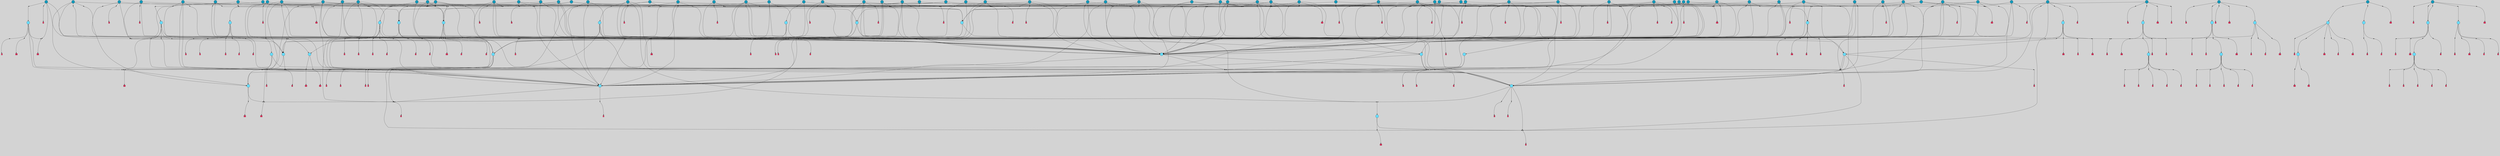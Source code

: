 // File exported with GEGELATI v1.3.1
// On the 2024-04-08 17:41:49
// With the File::TPGGraphDotExporter
digraph{
	graph[pad = "0.212, 0.055" bgcolor = lightgray]
	node[shape=circle style = filled label = ""]
		T7 [fillcolor="#66ddff"]
		T9 [fillcolor="#66ddff"]
		T11 [fillcolor="#66ddff"]
		T24 [fillcolor="#66ddff"]
		T59 [fillcolor="#66ddff"]
		T95 [fillcolor="#66ddff"]
		T102 [fillcolor="#66ddff"]
		T111 [fillcolor="#66ddff"]
		T214 [fillcolor="#66ddff"]
		T258 [fillcolor="#66ddff"]
		T283 [fillcolor="#66ddff"]
		T320 [fillcolor="#66ddff"]
		T321 [fillcolor="#66ddff"]
		T322 [fillcolor="#66ddff"]
		T323 [fillcolor="#1199bb"]
		T324 [fillcolor="#66ddff"]
		T325 [fillcolor="#66ddff"]
		T326 [fillcolor="#66ddff"]
		T327 [fillcolor="#1199bb"]
		T407 [fillcolor="#66ddff"]
		T415 [fillcolor="#1199bb"]
		T20 [fillcolor="#1199bb"]
		T429 [fillcolor="#66ddff"]
		T440 [fillcolor="#66ddff"]
		T466 [fillcolor="#1199bb"]
		T487 [fillcolor="#66ddff"]
		T488 [fillcolor="#1199bb"]
		T540 [fillcolor="#66ddff"]
		T556 [fillcolor="#66ddff"]
		T566 [fillcolor="#66ddff"]
		T581 [fillcolor="#1199bb"]
		T585 [fillcolor="#66ddff"]
		T599 [fillcolor="#1199bb"]
		T603 [fillcolor="#1199bb"]
		T614 [fillcolor="#1199bb"]
		T616 [fillcolor="#1199bb"]
		T618 [fillcolor="#1199bb"]
		T619 [fillcolor="#1199bb"]
		T620 [fillcolor="#1199bb"]
		T622 [fillcolor="#1199bb"]
		T550 [fillcolor="#1199bb"]
		T623 [fillcolor="#66ddff"]
		T624 [fillcolor="#66ddff"]
		T625 [fillcolor="#66ddff"]
		T629 [fillcolor="#1199bb"]
		T642 [fillcolor="#1199bb"]
		T646 [fillcolor="#1199bb"]
		T653 [fillcolor="#1199bb"]
		T655 [fillcolor="#1199bb"]
		T657 [fillcolor="#1199bb"]
		T663 [fillcolor="#1199bb"]
		T664 [fillcolor="#1199bb"]
		T666 [fillcolor="#1199bb"]
		T668 [fillcolor="#1199bb"]
		T675 [fillcolor="#1199bb"]
		T676 [fillcolor="#1199bb"]
		T678 [fillcolor="#1199bb"]
		T680 [fillcolor="#1199bb"]
		T681 [fillcolor="#1199bb"]
		T686 [fillcolor="#1199bb"]
		T691 [fillcolor="#1199bb"]
		T692 [fillcolor="#1199bb"]
		T695 [fillcolor="#1199bb"]
		T696 [fillcolor="#1199bb"]
		T697 [fillcolor="#1199bb"]
		T698 [fillcolor="#1199bb"]
		T497 [fillcolor="#1199bb"]
		T699 [fillcolor="#1199bb"]
		T700 [fillcolor="#1199bb"]
		T701 [fillcolor="#1199bb"]
		T374 [fillcolor="#1199bb"]
		T702 [fillcolor="#1199bb"]
		T704 [fillcolor="#1199bb"]
		T705 [fillcolor="#1199bb"]
		T706 [fillcolor="#1199bb"]
		T707 [fillcolor="#1199bb"]
		T708 [fillcolor="#1199bb"]
		T710 [fillcolor="#1199bb"]
		T711 [fillcolor="#1199bb"]
		T712 [fillcolor="#1199bb"]
		T713 [fillcolor="#1199bb"]
		T715 [fillcolor="#1199bb"]
		T716 [fillcolor="#66ddff"]
		T717 [fillcolor="#66ddff"]
		T718 [fillcolor="#66ddff"]
		T719 [fillcolor="#1199bb"]
		T720 [fillcolor="#66ddff"]
		T249 [fillcolor="#66ddff"]
		T721 [fillcolor="#66ddff"]
		T722 [fillcolor="#1199bb"]
		T723 [fillcolor="#1199bb"]
		T724 [fillcolor="#1199bb"]
		T725 [fillcolor="#66ddff"]
		T726 [fillcolor="#1199bb"]
		T727 [fillcolor="#1199bb"]
		T728 [fillcolor="#1199bb"]
		T730 [fillcolor="#1199bb"]
		T732 [fillcolor="#1199bb"]
		T733 [fillcolor="#1199bb"]
		T734 [fillcolor="#1199bb"]
		T735 [fillcolor="#1199bb"]
		T736 [fillcolor="#1199bb"]
		T737 [fillcolor="#1199bb"]
		T738 [fillcolor="#1199bb"]
		T739 [fillcolor="#1199bb"]
		T740 [fillcolor="#1199bb"]
		T742 [fillcolor="#1199bb"]
		T743 [fillcolor="#1199bb"]
		T744 [fillcolor="#1199bb"]
		T745 [fillcolor="#1199bb"]
		T746 [fillcolor="#1199bb"]
		T747 [fillcolor="#1199bb"]
		T748 [fillcolor="#1199bb"]
		P7969 [fillcolor="#cccccc" shape=point] //-3|
		I7969 [shape=box style=invis label="1|6&2|7#0|7&#92;n10|2&0|7#1|3&#92;n9|6&2|7#2|2&#92;n5|3&0|7#0|7&#92;n1|6&2|3#0|0&#92;n2|3&2|3#2|2&#92;n5|1&2|6#0|6&#92;n"]
		P7969 -> I7969[style=invis]
		A5537 [fillcolor="#ff3366" shape=box margin=0.03 width=0 height=0 label="7"]
		T7 -> P7969 -> A5537
		P7970 [fillcolor="#cccccc" shape=point] //5|
		I7970 [shape=box style=invis label="0|5&2|3#0|1&#92;n0|6&2|1#2|4&#92;n6|2&2|6#0|7&#92;n7|4&0|3#0|1&#92;n5|4&0|7#1|6&#92;n9|1&0|5#2|2&#92;n6|3&2|3#1|7&#92;n11|7&2|4#1|6&#92;n2|5&0|1#0|0&#92;n4|7&0|0#0|2&#92;n6|2&0|6#0|0&#92;n2|1&2|6#2|4&#92;n10|0&2|0#1|0&#92;n6|6&2|4#0|6&#92;n"]
		P7970 -> I7970[style=invis]
		A5538 [fillcolor="#ff3366" shape=box margin=0.03 width=0 height=0 label="8"]
		T7 -> P7970 -> A5538
		P7971 [fillcolor="#cccccc" shape=point] //-6|
		I7971 [shape=box style=invis label="11|1&0|7#2|0&#92;n10|4&0|1#1|0&#92;n4|3&2|4#2|1&#92;n0|5&2|0#0|0&#92;n6|1&0|0#0|3&#92;n8|2&2|0#0|4&#92;n11|4&2|0#1|6&#92;n7|0&2|6#2|3&#92;n5|3&2|6#2|0&#92;n2|0&2|0#0|4&#92;n"]
		P7971 -> I7971[style=invis]
		A5539 [fillcolor="#ff3366" shape=box margin=0.03 width=0 height=0 label="9"]
		T9 -> P7971 -> A5539
		P7972 [fillcolor="#cccccc" shape=point] //2|
		I7972 [shape=box style=invis label="6|3&2|7#1|4&#92;n8|6&0|0#2|5&#92;n2|1&0|2#0|3&#92;n8|7&0|6#0|4&#92;n2|1&2|0#0|1&#92;n0|0&2|2#2|3&#92;n6|6&0|7#2|1&#92;n6|1&0|7#2|6&#92;n5|4&2|7#0|4&#92;n0|3&0|4#2|0&#92;n11|0&2|0#2|5&#92;n4|5&2|5#2|4&#92;n5|7&0|6#0|4&#92;n9|7&2|5#0|3&#92;n5|4&2|1#0|3&#92;n5|3&0|1#1|7&#92;n0|4&0|3#2|5&#92;n"]
		P7972 -> I7972[style=invis]
		A5540 [fillcolor="#ff3366" shape=box margin=0.03 width=0 height=0 label="10"]
		T9 -> P7972 -> A5540
		P7973 [fillcolor="#cccccc" shape=point] //6|
		I7973 [shape=box style=invis label="3|0&2|7#2|2&#92;n3|2&0|4#2|5&#92;n5|1&0|2#1|0&#92;n8|7&0|1#2|0&#92;n8|5&0|3#0|6&#92;n0|2&0|2#2|3&#92;n1|5&2|5#0|5&#92;n5|6&0|6#0|7&#92;n6|7&0|0#2|6&#92;n1|2&2|3#0|0&#92;n7|7&2|3#0|4&#92;n0|7&2|7#0|6&#92;n1|0&2|2#2|7&#92;n4|4&0|1#0|0&#92;n"]
		P7973 -> I7973[style=invis]
		A5541 [fillcolor="#ff3366" shape=box margin=0.03 width=0 height=0 label="11"]
		T11 -> P7973 -> A5541
		P7974 [fillcolor="#cccccc" shape=point] //-4|
		I7974 [shape=box style=invis label="4|1&0|4#2|6&#92;n1|2&2|2#2|0&#92;n1|2&2|0#0|6&#92;n8|4&2|3#2|5&#92;n5|5&2|1#1|0&#92;n"]
		P7974 -> I7974[style=invis]
		A5542 [fillcolor="#ff3366" shape=box margin=0.03 width=0 height=0 label="12"]
		T11 -> P7974 -> A5542
		P7975 [fillcolor="#cccccc" shape=point] //1|
		I7975 [shape=box style=invis label="5|1&0|6#2|7&#92;n2|4&0|4#2|2&#92;n0|6&0|5#0|4&#92;n10|6&2|5#1|6&#92;n9|3&0|1#1|7&#92;n10|3&2|2#1|0&#92;n5|0&0|0#2|1&#92;n11|3&2|3#1|5&#92;n10|3&0|1#1|0&#92;n2|4&0|1#0|1&#92;n0|2&0|3#2|4&#92;n9|2&2|1#2|5&#92;n11|7&2|6#2|6&#92;n"]
		P7975 -> I7975[style=invis]
		T24 -> P7975 -> T7
		P7976 [fillcolor="#cccccc" shape=point] //5|
		I7976 [shape=box style=invis label="3|0&2|0#0|1&#92;n3|0&0|7#0|1&#92;n5|3&0|2#2|6&#92;n4|4&2|4#2|6&#92;n11|2&0|7#1|6&#92;n2|7&2|2#2|5&#92;n9|3&2|6#2|7&#92;n7|7&0|0#0|4&#92;n6|1&2|4#2|3&#92;n5|4&2|0#1|6&#92;n1|3&0|7#0|4&#92;n"]
		P7976 -> I7976[style=invis]
		A5543 [fillcolor="#ff3366" shape=box margin=0.03 width=0 height=0 label="7"]
		T24 -> P7976 -> A5543
		P7977 [fillcolor="#cccccc" shape=point] //-2|
		I7977 [shape=box style=invis label="4|1&0|4#0|3&#92;n4|2&0|5#2|0&#92;n5|5&2|6#0|5&#92;n1|4&0|1#0|2&#92;n6|3&2|7#1|5&#92;n0|4&2|0#0|3&#92;n8|5&2|5#1|2&#92;n10|7&2|7#1|1&#92;n3|4&0|0#2|1&#92;n3|6&2|5#2|5&#92;n8|3&0|1#0|7&#92;n10|0&2|7#1|3&#92;n4|1&2|4#0|1&#92;n9|3&2|0#0|4&#92;n3|6&2|0#0|4&#92;n1|2&0|6#2|1&#92;n4|0&2|1#2|2&#92;n"]
		P7977 -> I7977[style=invis]
		A5544 [fillcolor="#ff3366" shape=box margin=0.03 width=0 height=0 label="14"]
		T24 -> P7977 -> A5544
		P7978 [fillcolor="#cccccc" shape=point] //8|
		I7978 [shape=box style=invis label="9|0&0|1#2|0&#92;n10|1&2|5#1|4&#92;n8|2&2|6#0|4&#92;n4|5&0|3#0|1&#92;n2|4&2|5#2|3&#92;n4|2&2|2#0|2&#92;n7|5&0|2#0|0&#92;n8|2&2|1#1|3&#92;n8|7&0|7#2|1&#92;n1|1&0|0#0|7&#92;n5|6&2|5#1|0&#92;n6|3&2|5#0|0&#92;n11|4&0|3#2|6&#92;n1|2&2|4#0|7&#92;n5|6&0|1#2|0&#92;n11|3&0|2#0|7&#92;n"]
		P7978 -> I7978[style=invis]
		A5545 [fillcolor="#ff3366" shape=box margin=0.03 width=0 height=0 label="6"]
		T59 -> P7978 -> A5545
		T59 -> P7976
		T59 -> P7971
		T59 -> P7976
		P7979 [fillcolor="#cccccc" shape=point] //4|
		I7979 [shape=box style=invis label="4|3&0|6#0|3&#92;n5|7&2|3#2|2&#92;n5|6&0|7#1|2&#92;n1|4&2|6#0|3&#92;n8|4&2|1#2|5&#92;n9|5&2|4#1|4&#92;n2|4&0|5#0|7&#92;n10|0&0|6#1|3&#92;n3|0&0|6#0|2&#92;n2|7&2|7#2|6&#92;n5|2&0|5#1|5&#92;n10|4&2|5#1|7&#92;n4|0&0|4#2|4&#92;n11|1&0|4#2|6&#92;n10|6&2|0#1|4&#92;n9|7&0|3#1|4&#92;n4|5&2|7#0|6&#92;n11|5&2|6#2|3&#92;n0|3&0|5#0|1&#92;n"]
		P7979 -> I7979[style=invis]
		A5546 [fillcolor="#ff3366" shape=box margin=0.03 width=0 height=0 label="13"]
		T95 -> P7979 -> A5546
		P7980 [fillcolor="#cccccc" shape=point] //8|
		I7980 [shape=box style=invis label="9|7&0|5#2|5&#92;n3|3&2|3#0|2&#92;n9|5&2|2#1|0&#92;n2|3&0|6#0|3&#92;n4|4&2|5#2|7&#92;n11|3&2|0#1|5&#92;n6|6&2|1#2|2&#92;n4|6&0|1#2|2&#92;n2|5&2|7#2|2&#92;n7|7&2|2#2|3&#92;n6|5&0|3#2|6&#92;n6|7&0|6#0|2&#92;n"]
		P7980 -> I7980[style=invis]
		A5547 [fillcolor="#ff3366" shape=box margin=0.03 width=0 height=0 label="14"]
		T95 -> P7980 -> A5547
		P7981 [fillcolor="#cccccc" shape=point] //2|
		I7981 [shape=box style=invis label="4|1&0|4#2|6&#92;n5|5&2|1#1|0&#92;n1|0&2|0#0|6&#92;n8|4&2|3#2|5&#92;n"]
		P7981 -> I7981[style=invis]
		T95 -> P7981 -> T11
		P7982 [fillcolor="#cccccc" shape=point] //-9|
		I7982 [shape=box style=invis label="2|0&2|0#2|1&#92;n4|4&2|4#2|6&#92;n9|1&0|3#1|7&#92;n5|3&0|2#2|6&#92;n2|7&2|2#2|5&#92;n5|4&2|0#1|6&#92;n3|0&0|7#0|1&#92;n1|3&0|7#0|4&#92;n11|6&2|2#0|7&#92;n7|7&0|0#0|4&#92;n11|0&0|7#1|6&#92;n9|3&2|6#2|7&#92;n"]
		P7982 -> I7982[style=invis]
		A5548 [fillcolor="#ff3366" shape=box margin=0.03 width=0 height=0 label="7"]
		T95 -> P7982 -> A5548
		P7983 [fillcolor="#cccccc" shape=point] //-8|
		I7983 [shape=box style=invis label="7|5&0|4#2|4&#92;n"]
		P7983 -> I7983[style=invis]
		A5549 [fillcolor="#ff3366" shape=box margin=0.03 width=0 height=0 label="3"]
		T95 -> P7983 -> A5549
		P7984 [fillcolor="#cccccc" shape=point] //7|
		I7984 [shape=box style=invis label="3|3&2|7#0|4&#92;n4|3&2|6#0|3&#92;n8|4&0|6#1|2&#92;n5|6&2|3#0|4&#92;n0|7&2|1#0|5&#92;n8|7&2|2#2|5&#92;n9|1&0|0#1|0&#92;n10|1&2|1#1|4&#92;n10|5&0|6#1|7&#92;n5|2&2|3#0|4&#92;n2|0&2|6#2|7&#92;n1|7&0|1#0|7&#92;n"]
		P7984 -> I7984[style=invis]
		A5550 [fillcolor="#ff3366" shape=box margin=0.03 width=0 height=0 label="2"]
		T102 -> P7984 -> A5550
		T102 -> P7983
		P7985 [fillcolor="#cccccc" shape=point] //8|
		I7985 [shape=box style=invis label="7|0&0|2#1|4&#92;n8|1&2|3#0|5&#92;n0|6&0|5#0|5&#92;n3|7&2|1#0|6&#92;n9|4&2|7#1|6&#92;n1|7&2|5#2|2&#92;n8|5&2|0#0|3&#92;n0|2&0|2#0|0&#92;n3|5&0|2#0|3&#92;n"]
		P7985 -> I7985[style=invis]
		A5551 [fillcolor="#ff3366" shape=box margin=0.03 width=0 height=0 label="5"]
		T102 -> P7985 -> A5551
		P7986 [fillcolor="#cccccc" shape=point] //-5|
		I7986 [shape=box style=invis label="0|0&2|3#0|2&#92;n10|5&0|6#1|3&#92;n7|3&0|6#2|3&#92;n3|4&0|6#0|6&#92;n10|5&0|2#1|1&#92;n5|0&0|1#0|3&#92;n6|6&2|5#1|5&#92;n7|4&0|2#1|7&#92;n5|7&0|1#2|5&#92;n1|5&0|0#0|3&#92;n7|5&2|1#2|6&#92;n9|0&0|2#0|0&#92;n4|0&2|4#0|0&#92;n4|6&0|0#2|3&#92;n3|1&0|6#2|5&#92;n7|7&2|1#2|3&#92;n9|4&2|2#0|6&#92;n"]
		P7986 -> I7986[style=invis]
		T111 -> P7986 -> T9
		P7987 [fillcolor="#cccccc" shape=point] //7|
		I7987 [shape=box style=invis label="7|4&2|1#2|0&#92;n4|1&2|4#2|3&#92;n5|0&2|0#2|2&#92;n6|1&2|4#2|6&#92;n"]
		P7987 -> I7987[style=invis]
		A5552 [fillcolor="#ff3366" shape=box margin=0.03 width=0 height=0 label="9"]
		T111 -> P7987 -> A5552
		P7988 [fillcolor="#cccccc" shape=point] //2|
		I7988 [shape=box style=invis label="3|0&2|0#0|1&#92;n11|2&0|7#1|6&#92;n8|7&2|4#0|5&#92;n5|3&0|2#2|6&#92;n4|4&2|4#2|6&#92;n3|0&0|7#0|1&#92;n2|7&2|2#2|5&#92;n9|3&2|6#2|7&#92;n7|7&0|0#0|4&#92;n6|1&2|4#1|3&#92;n5|4&2|0#1|6&#92;n1|3&0|7#0|4&#92;n"]
		P7988 -> I7988[style=invis]
		A5553 [fillcolor="#ff3366" shape=box margin=0.03 width=0 height=0 label="7"]
		T111 -> P7988 -> A5553
		T111 -> P7971
		P7989 [fillcolor="#cccccc" shape=point] //6|
		I7989 [shape=box style=invis label="9|4&2|7#0|6&#92;n8|4&0|1#1|0&#92;n1|3&0|0#2|1&#92;n2|4&0|6#2|2&#92;n5|1&2|5#0|7&#92;n3|0&0|3#2|6&#92;n2|2&2|6#0|2&#92;n8|4&0|4#2|2&#92;n5|1&2|4#0|3&#92;n9|4&0|6#0|6&#92;n5|0&2|2#1|5&#92;n11|7&0|0#1|1&#92;n0|4&0|3#0|3&#92;n7|7&2|4#2|5&#92;n1|5&0|1#2|1&#92;n"]
		P7989 -> I7989[style=invis]
		A5554 [fillcolor="#ff3366" shape=box margin=0.03 width=0 height=0 label="1"]
		T214 -> P7989 -> A5554
		P7990 [fillcolor="#cccccc" shape=point] //5|
		I7990 [shape=box style=invis label="9|4&2|3#1|3&#92;n0|4&2|4#0|5&#92;n6|1&2|6#2|5&#92;n4|0&0|5#2|0&#92;n"]
		P7990 -> I7990[style=invis]
		A5555 [fillcolor="#ff3366" shape=box margin=0.03 width=0 height=0 label="7"]
		T214 -> P7990 -> A5555
		P7991 [fillcolor="#cccccc" shape=point] //8|
		I7991 [shape=box style=invis label="9|0&0|1#2|0&#92;n10|1&2|5#1|4&#92;n8|2&2|6#0|4&#92;n2|4&2|5#2|3&#92;n4|2&2|2#0|2&#92;n7|5&0|2#0|0&#92;n8|2&2|1#1|3&#92;n8|7&0|7#2|1&#92;n1|1&0|0#0|7&#92;n5|6&2|5#1|0&#92;n6|6&2|5#0|0&#92;n11|4&0|3#2|6&#92;n4|2&2|4#0|7&#92;n5|6&0|1#2|0&#92;n11|3&0|2#0|7&#92;n"]
		P7991 -> I7991[style=invis]
		A5556 [fillcolor="#ff3366" shape=box margin=0.03 width=0 height=0 label="6"]
		T214 -> P7991 -> A5556
		P7992 [fillcolor="#cccccc" shape=point] //10|
		I7992 [shape=box style=invis label="4|5&2|7#2|1&#92;n1|7&2|3#0|6&#92;n3|5&2|2#0|3&#92;n10|3&0|7#1|4&#92;n7|1&0|4#2|6&#92;n10|2&0|3#1|7&#92;n9|5&2|0#0|4&#92;n4|0&0|3#2|7&#92;n11|4&2|6#1|2&#92;n5|4&2|7#0|2&#92;n2|6&2|4#0|0&#92;n6|5&0|7#2|1&#92;n5|3&2|3#1|6&#92;n10|7&2|0#1|2&#92;n"]
		P7992 -> I7992[style=invis]
		A5557 [fillcolor="#ff3366" shape=box margin=0.03 width=0 height=0 label="5"]
		T214 -> P7992 -> A5557
		P7993 [fillcolor="#cccccc" shape=point] //5|
		I7993 [shape=box style=invis label="3|0&2|0#0|1&#92;n3|0&0|7#0|1&#92;n5|3&0|2#2|6&#92;n4|4&2|4#2|6&#92;n11|2&0|7#1|6&#92;n2|7&2|2#2|5&#92;n9|3&2|6#2|7&#92;n7|7&0|0#0|4&#92;n6|1&2|4#2|3&#92;n5|4&2|0#1|6&#92;n1|3&0|7#0|4&#92;n"]
		P7993 -> I7993[style=invis]
		A5558 [fillcolor="#ff3366" shape=box margin=0.03 width=0 height=0 label="7"]
		T214 -> P7993 -> A5558
		P7994 [fillcolor="#cccccc" shape=point] //2|
		I7994 [shape=box style=invis label="9|1&2|3#0|1&#92;n5|3&2|4#2|7&#92;n11|0&2|3#0|4&#92;n7|0&2|4#0|4&#92;n5|2&2|0#2|4&#92;n7|3&0|7#0|5&#92;n"]
		P7994 -> I7994[style=invis]
		A5559 [fillcolor="#ff3366" shape=box margin=0.03 width=0 height=0 label="2"]
		T258 -> P7994 -> A5559
		T258 -> P7971
		P7995 [fillcolor="#cccccc" shape=point] //-5|
		I7995 [shape=box style=invis label="8|7&0|3#0|3&#92;n6|4&2|1#0|5&#92;n2|2&2|6#2|0&#92;n4|7&2|0#2|3&#92;n10|5&2|1#1|5&#92;n2|0&0|7#2|0&#92;n5|3&2|2#2|0&#92;n6|7&0|0#1|0&#92;n"]
		P7995 -> I7995[style=invis]
		A5560 [fillcolor="#ff3366" shape=box margin=0.03 width=0 height=0 label="1"]
		T258 -> P7995 -> A5560
		T258 -> P7981
		P7996 [fillcolor="#cccccc" shape=point] //5|
		I7996 [shape=box style=invis label="1|6&2|7#0|7&#92;n9|2&2|7#2|2&#92;n10|2&0|7#1|3&#92;n5|3&0|7#0|7&#92;n7|0&2|7#2|2&#92;n1|6&2|3#0|0&#92;n2|3&2|3#2|2&#92;n"]
		P7996 -> I7996[style=invis]
		A5561 [fillcolor="#ff3366" shape=box margin=0.03 width=0 height=0 label="7"]
		T258 -> P7996 -> A5561
		P7997 [fillcolor="#cccccc" shape=point] //-10|
		I7997 [shape=box style=invis label="11|0&0|6#2|7&#92;n4|1&2|1#2|5&#92;n4|6&2|3#0|3&#92;n0|2&2|3#2|3&#92;n0|6&0|5#0|4&#92;n3|5&0|3#0|7&#92;n5|3&2|5#0|2&#92;n11|3&0|7#1|1&#92;n10|3&2|2#1|5&#92;n0|7&2|6#2|6&#92;n9|3&0|1#1|7&#92;n2|4&0|1#0|1&#92;n"]
		P7997 -> I7997[style=invis]
		T283 -> P7997 -> T7
		P7998 [fillcolor="#cccccc" shape=point] //3|
		I7998 [shape=box style=invis label="7|2&0|2#2|4&#92;n0|4&0|6#2|7&#92;n9|0&0|1#2|2&#92;n8|6&0|0#1|0&#92;n"]
		P7998 -> I7998[style=invis]
		A5562 [fillcolor="#ff3366" shape=box margin=0.03 width=0 height=0 label="3"]
		T283 -> P7998 -> A5562
		P7999 [fillcolor="#cccccc" shape=point] //1|
		I7999 [shape=box style=invis label="0|4&0|1#0|1&#92;n10|5&2|5#1|6&#92;n7|7&2|5#2|2&#92;n9|5&0|7#2|7&#92;n8|4&0|3#2|7&#92;n11|0&2|3#0|5&#92;n7|0&0|0#0|1&#92;n4|2&0|4#0|5&#92;n5|1&0|6#2|7&#92;n11|3&0|7#1|3&#92;n"]
		P7999 -> I7999[style=invis]
		T283 -> P7999 -> T7
		P8000 [fillcolor="#cccccc" shape=point] //-4|
		I8000 [shape=box style=invis label="4|1&0|4#2|6&#92;n1|2&2|2#2|0&#92;n1|2&2|0#0|6&#92;n8|4&2|3#2|5&#92;n5|5&2|1#1|0&#92;n"]
		P8000 -> I8000[style=invis]
		A5563 [fillcolor="#ff3366" shape=box margin=0.03 width=0 height=0 label="12"]
		T320 -> P8000 -> A5563
		P8001 [fillcolor="#cccccc" shape=point] //-9|
		I8001 [shape=box style=invis label="2|0&2|0#2|1&#92;n4|4&2|4#2|6&#92;n9|1&0|3#1|7&#92;n5|3&0|2#2|6&#92;n2|7&2|2#2|5&#92;n5|4&2|0#1|6&#92;n3|0&0|7#0|1&#92;n1|3&0|7#0|4&#92;n11|6&2|2#0|7&#92;n7|7&0|0#0|4&#92;n11|0&0|7#1|6&#92;n9|3&2|6#2|7&#92;n"]
		P8001 -> I8001[style=invis]
		A5564 [fillcolor="#ff3366" shape=box margin=0.03 width=0 height=0 label="7"]
		T321 -> P8001 -> A5564
		P8002 [fillcolor="#cccccc" shape=point] //6|
		I8002 [shape=box style=invis label="3|0&2|7#2|2&#92;n3|2&0|4#2|5&#92;n5|1&0|2#1|0&#92;n8|7&0|1#2|0&#92;n8|5&0|3#0|6&#92;n0|2&0|2#2|3&#92;n1|5&2|5#0|5&#92;n5|6&0|6#0|7&#92;n6|7&0|0#2|6&#92;n1|2&2|3#0|0&#92;n7|7&2|3#0|4&#92;n0|7&2|7#0|6&#92;n1|0&2|2#2|7&#92;n4|4&0|1#0|0&#92;n"]
		P8002 -> I8002[style=invis]
		A5565 [fillcolor="#ff3366" shape=box margin=0.03 width=0 height=0 label="11"]
		T320 -> P8002 -> A5565
		P8003 [fillcolor="#cccccc" shape=point] //2|
		I8003 [shape=box style=invis label="4|1&0|4#2|6&#92;n5|5&2|1#1|0&#92;n1|0&2|0#0|6&#92;n8|4&2|3#2|5&#92;n"]
		P8003 -> I8003[style=invis]
		T321 -> P8003 -> T320
		P8004 [fillcolor="#cccccc" shape=point] //-3|
		I8004 [shape=box style=invis label="4|5&0|0#0|0&#92;n4|7&0|0#0|2&#92;n0|6&2|1#2|4&#92;n9|1&0|5#2|2&#92;n10|0&2|0#1|0&#92;n6|6&2|4#0|6&#92;n2|5&0|1#0|0&#92;n6|3&2|3#1|7&#92;n11|7&2|4#1|6&#92;n6|2&2|6#0|1&#92;n6|2&0|0#0|0&#92;n9|1&2|6#2|4&#92;n10|4&0|3#1|1&#92;n5|4&2|7#1|6&#92;n"]
		P8004 -> I8004[style=invis]
		T323 -> P8004 -> T321
		P8005 [fillcolor="#cccccc" shape=point] //5|
		I8005 [shape=box style=invis label="0|5&2|3#0|1&#92;n0|6&2|1#2|4&#92;n6|2&2|6#0|7&#92;n7|4&0|3#0|1&#92;n5|4&0|7#1|6&#92;n9|1&0|5#2|2&#92;n6|3&2|3#1|7&#92;n11|7&2|4#1|6&#92;n2|5&0|1#0|0&#92;n4|7&0|0#0|2&#92;n6|2&0|6#0|0&#92;n2|1&2|6#2|4&#92;n10|0&2|0#1|0&#92;n6|6&2|4#0|6&#92;n"]
		P8005 -> I8005[style=invis]
		A5566 [fillcolor="#ff3366" shape=box margin=0.03 width=0 height=0 label="8"]
		T322 -> P8005 -> A5566
		P8006 [fillcolor="#cccccc" shape=point] //8|
		I8006 [shape=box style=invis label="9|7&0|5#2|5&#92;n3|3&2|3#0|2&#92;n9|5&2|2#1|0&#92;n2|3&0|6#0|3&#92;n4|4&2|5#2|7&#92;n11|3&2|0#1|5&#92;n6|6&2|1#2|2&#92;n4|6&0|1#2|2&#92;n2|5&2|7#2|2&#92;n7|7&2|2#2|3&#92;n6|5&0|3#2|6&#92;n6|7&0|6#0|2&#92;n"]
		P8006 -> I8006[style=invis]
		A5567 [fillcolor="#ff3366" shape=box margin=0.03 width=0 height=0 label="14"]
		T321 -> P8006 -> A5567
		P8007 [fillcolor="#cccccc" shape=point] //-3|
		I8007 [shape=box style=invis label="1|6&2|7#0|7&#92;n10|2&0|7#1|3&#92;n9|6&2|7#2|2&#92;n5|3&0|7#0|7&#92;n1|6&2|3#0|0&#92;n2|3&2|3#2|2&#92;n5|1&2|6#0|6&#92;n"]
		P8007 -> I8007[style=invis]
		A5568 [fillcolor="#ff3366" shape=box margin=0.03 width=0 height=0 label="7"]
		T322 -> P8007 -> A5568
		P8008 [fillcolor="#cccccc" shape=point] //-8|
		I8008 [shape=box style=invis label="7|5&0|4#2|4&#92;n"]
		P8008 -> I8008[style=invis]
		A5569 [fillcolor="#ff3366" shape=box margin=0.03 width=0 height=0 label="3"]
		T321 -> P8008 -> A5569
		P8009 [fillcolor="#cccccc" shape=point] //4|
		I8009 [shape=box style=invis label="4|3&0|6#0|3&#92;n5|7&2|3#2|2&#92;n5|6&0|7#1|2&#92;n1|4&2|6#0|3&#92;n8|4&2|1#2|5&#92;n9|5&2|4#1|4&#92;n2|4&0|5#0|7&#92;n10|0&0|6#1|3&#92;n3|0&0|6#0|2&#92;n2|7&2|7#2|6&#92;n5|2&0|5#1|5&#92;n10|4&2|5#1|7&#92;n4|0&0|4#2|4&#92;n11|1&0|4#2|6&#92;n10|6&2|0#1|4&#92;n9|7&0|3#1|4&#92;n4|5&2|7#0|6&#92;n11|5&2|6#2|3&#92;n0|3&0|5#0|1&#92;n"]
		P8009 -> I8009[style=invis]
		A5570 [fillcolor="#ff3366" shape=box margin=0.03 width=0 height=0 label="13"]
		T321 -> P8009 -> A5570
		P8010 [fillcolor="#cccccc" shape=point] //1|
		I8010 [shape=box style=invis label="0|4&0|1#0|1&#92;n10|5&2|5#1|6&#92;n7|7&2|5#2|2&#92;n9|5&0|7#2|7&#92;n8|4&0|3#2|7&#92;n11|0&2|3#0|5&#92;n7|0&0|0#0|1&#92;n4|2&0|4#0|5&#92;n5|1&0|6#2|7&#92;n11|3&0|7#1|3&#92;n"]
		P8010 -> I8010[style=invis]
		T323 -> P8010 -> T322
		P8011 [fillcolor="#cccccc" shape=point] //4|
		I8011 [shape=box style=invis label="4|3&0|6#0|3&#92;n5|7&2|3#2|2&#92;n5|6&0|7#1|2&#92;n1|4&2|6#0|3&#92;n8|4&2|1#2|5&#92;n9|5&2|4#1|4&#92;n2|4&0|5#0|7&#92;n10|0&0|6#1|3&#92;n3|0&0|6#0|2&#92;n2|7&2|7#2|6&#92;n5|2&0|5#1|5&#92;n10|4&2|5#1|7&#92;n4|0&0|4#2|4&#92;n11|1&0|4#2|6&#92;n10|6&2|0#1|4&#92;n9|7&0|3#1|4&#92;n4|5&2|7#0|6&#92;n11|5&2|6#2|3&#92;n0|3&0|5#0|1&#92;n"]
		P8011 -> I8011[style=invis]
		A5571 [fillcolor="#ff3366" shape=box margin=0.03 width=0 height=0 label="13"]
		T323 -> P8011 -> A5571
		P8012 [fillcolor="#cccccc" shape=point] //-9|
		I8012 [shape=box style=invis label="2|0&2|0#2|1&#92;n4|4&2|4#2|6&#92;n9|1&0|3#1|7&#92;n5|3&0|2#2|6&#92;n2|7&2|2#2|5&#92;n5|4&2|0#1|6&#92;n3|0&0|7#0|1&#92;n1|3&0|7#0|4&#92;n11|6&2|2#0|7&#92;n7|7&0|0#0|4&#92;n11|0&0|7#1|6&#92;n9|3&2|6#2|7&#92;n"]
		P8012 -> I8012[style=invis]
		A5572 [fillcolor="#ff3366" shape=box margin=0.03 width=0 height=0 label="7"]
		T325 -> P8012 -> A5572
		P8013 [fillcolor="#cccccc" shape=point] //-4|
		I8013 [shape=box style=invis label="4|1&0|4#2|6&#92;n1|2&2|2#2|0&#92;n1|2&2|0#0|6&#92;n8|4&2|3#2|5&#92;n5|5&2|1#1|0&#92;n"]
		P8013 -> I8013[style=invis]
		A5573 [fillcolor="#ff3366" shape=box margin=0.03 width=0 height=0 label="12"]
		T324 -> P8013 -> A5573
		P8014 [fillcolor="#cccccc" shape=point] //6|
		I8014 [shape=box style=invis label="3|0&2|7#2|2&#92;n3|2&0|4#2|5&#92;n5|1&0|2#1|0&#92;n8|7&0|1#2|0&#92;n8|5&0|3#0|6&#92;n0|2&0|2#2|3&#92;n1|5&2|5#0|5&#92;n5|6&0|6#0|7&#92;n6|7&0|0#2|6&#92;n1|2&2|3#0|0&#92;n7|7&2|3#0|4&#92;n0|7&2|7#0|6&#92;n1|0&2|2#2|7&#92;n4|4&0|1#0|0&#92;n"]
		P8014 -> I8014[style=invis]
		A5574 [fillcolor="#ff3366" shape=box margin=0.03 width=0 height=0 label="11"]
		T324 -> P8014 -> A5574
		P8015 [fillcolor="#cccccc" shape=point] //2|
		I8015 [shape=box style=invis label="4|1&0|4#2|6&#92;n5|5&2|1#1|0&#92;n1|0&2|0#0|6&#92;n8|4&2|3#2|5&#92;n"]
		P8015 -> I8015[style=invis]
		T325 -> P8015 -> T324
		P8016 [fillcolor="#cccccc" shape=point] //4|
		I8016 [shape=box style=invis label="4|3&0|6#0|3&#92;n5|7&2|3#2|2&#92;n5|6&0|7#1|2&#92;n1|4&2|6#0|3&#92;n8|4&2|1#2|5&#92;n9|5&2|4#1|4&#92;n2|4&0|5#0|7&#92;n10|0&0|6#1|3&#92;n3|0&0|6#0|2&#92;n2|7&2|7#2|6&#92;n5|2&0|5#1|5&#92;n10|4&2|5#1|7&#92;n4|0&0|4#2|4&#92;n11|1&0|4#2|6&#92;n10|6&2|0#1|4&#92;n9|7&0|3#1|4&#92;n4|5&2|7#0|6&#92;n11|5&2|6#2|3&#92;n0|3&0|5#0|1&#92;n"]
		P8016 -> I8016[style=invis]
		A5575 [fillcolor="#ff3366" shape=box margin=0.03 width=0 height=0 label="13"]
		T325 -> P8016 -> A5575
		P8017 [fillcolor="#cccccc" shape=point] //-3|
		I8017 [shape=box style=invis label="4|5&0|0#0|0&#92;n4|7&0|0#0|2&#92;n0|6&2|1#2|4&#92;n9|1&0|5#2|2&#92;n10|0&2|0#1|0&#92;n6|6&2|4#0|6&#92;n2|5&0|1#0|0&#92;n6|3&2|3#1|7&#92;n11|7&2|4#1|6&#92;n6|2&2|6#0|1&#92;n6|2&0|0#0|0&#92;n9|1&2|6#2|4&#92;n10|4&0|3#1|1&#92;n5|4&2|7#1|6&#92;n"]
		P8017 -> I8017[style=invis]
		T327 -> P8017 -> T325
		P8018 [fillcolor="#cccccc" shape=point] //5|
		I8018 [shape=box style=invis label="0|5&2|3#0|1&#92;n0|6&2|1#2|4&#92;n6|2&2|6#0|7&#92;n7|4&0|3#0|1&#92;n5|4&0|7#1|6&#92;n9|1&0|5#2|2&#92;n6|3&2|3#1|7&#92;n11|7&2|4#1|6&#92;n2|5&0|1#0|0&#92;n4|7&0|0#0|2&#92;n6|2&0|6#0|0&#92;n2|1&2|6#2|4&#92;n10|0&2|0#1|0&#92;n6|6&2|4#0|6&#92;n"]
		P8018 -> I8018[style=invis]
		A5576 [fillcolor="#ff3366" shape=box margin=0.03 width=0 height=0 label="8"]
		T326 -> P8018 -> A5576
		P8019 [fillcolor="#cccccc" shape=point] //-8|
		I8019 [shape=box style=invis label="7|5&0|4#2|4&#92;n"]
		P8019 -> I8019[style=invis]
		A5577 [fillcolor="#ff3366" shape=box margin=0.03 width=0 height=0 label="3"]
		T325 -> P8019 -> A5577
		P8020 [fillcolor="#cccccc" shape=point] //-3|
		I8020 [shape=box style=invis label="1|6&2|7#0|7&#92;n10|2&0|7#1|3&#92;n9|6&2|7#2|2&#92;n5|3&0|7#0|7&#92;n1|6&2|3#0|0&#92;n2|3&2|3#2|2&#92;n5|1&2|6#0|6&#92;n"]
		P8020 -> I8020[style=invis]
		A5578 [fillcolor="#ff3366" shape=box margin=0.03 width=0 height=0 label="7"]
		T326 -> P8020 -> A5578
		P8021 [fillcolor="#cccccc" shape=point] //8|
		I8021 [shape=box style=invis label="9|7&0|5#2|5&#92;n3|3&2|3#0|2&#92;n9|5&2|2#1|0&#92;n2|3&0|6#0|3&#92;n4|4&2|5#2|7&#92;n11|3&2|0#1|5&#92;n6|6&2|1#2|2&#92;n4|6&0|1#2|2&#92;n2|5&2|7#2|2&#92;n7|7&2|2#2|3&#92;n6|5&0|3#2|6&#92;n6|7&0|6#0|2&#92;n"]
		P8021 -> I8021[style=invis]
		A5579 [fillcolor="#ff3366" shape=box margin=0.03 width=0 height=0 label="14"]
		T325 -> P8021 -> A5579
		P8022 [fillcolor="#cccccc" shape=point] //1|
		I8022 [shape=box style=invis label="0|4&0|1#0|1&#92;n10|5&2|5#1|6&#92;n7|7&2|5#2|2&#92;n9|5&0|7#2|7&#92;n8|4&0|3#2|7&#92;n11|0&2|3#0|5&#92;n7|0&0|0#0|1&#92;n4|2&0|4#0|5&#92;n5|1&0|6#2|7&#92;n11|3&0|7#1|3&#92;n"]
		P8022 -> I8022[style=invis]
		T327 -> P8022 -> T326
		P8023 [fillcolor="#cccccc" shape=point] //4|
		I8023 [shape=box style=invis label="4|3&0|6#0|3&#92;n5|7&2|3#2|2&#92;n5|6&0|7#1|2&#92;n1|4&2|6#0|3&#92;n8|4&2|1#2|5&#92;n9|5&2|4#1|4&#92;n2|4&0|5#0|7&#92;n10|0&0|6#1|3&#92;n3|0&0|6#0|2&#92;n2|7&2|7#2|6&#92;n5|2&0|5#1|5&#92;n10|4&2|5#1|7&#92;n4|0&0|4#2|4&#92;n11|1&0|4#2|6&#92;n10|6&2|0#1|4&#92;n9|7&0|3#1|4&#92;n4|5&2|7#0|6&#92;n11|5&2|6#2|3&#92;n0|3&0|5#0|1&#92;n"]
		P8023 -> I8023[style=invis]
		A5580 [fillcolor="#ff3366" shape=box margin=0.03 width=0 height=0 label="13"]
		T327 -> P8023 -> A5580
		P8024 [fillcolor="#cccccc" shape=point] //-1|
		I8024 [shape=box style=invis label="0|5&2|2#0|0&#92;n11|3&2|3#1|3&#92;n8|5&2|2#1|7&#92;n10|0&0|6#1|2&#92;n9|1&2|5#0|3&#92;n8|0&2|4#2|6&#92;n6|7&0|2#0|3&#92;n9|2&0|7#0|1&#92;n6|2&0|2#2|1&#92;n"]
		P8024 -> I8024[style=invis]
		A5581 [fillcolor="#ff3366" shape=box margin=0.03 width=0 height=0 label="7"]
		T407 -> P8024 -> A5581
		P8025 [fillcolor="#cccccc" shape=point] //-3|
		I8025 [shape=box style=invis label="7|7&0|0#0|4&#92;n11|2&0|7#1|6&#92;n8|7&2|4#0|5&#92;n5|3&0|2#2|6&#92;n4|4&2|4#2|6&#92;n3|0&0|7#0|6&#92;n2|7&2|2#2|5&#92;n9|3&2|6#2|7&#92;n6|7&0|0#0|7&#92;n3|0&2|0#0|1&#92;n6|1&2|4#1|3&#92;n5|4&2|0#1|6&#92;n1|3&0|7#0|4&#92;n"]
		P8025 -> I8025[style=invis]
		T407 -> P8025 -> T59
		P8026 [fillcolor="#cccccc" shape=point] //-5|
		I8026 [shape=box style=invis label="5|3&0|7#0|7&#92;n9|2&2|7#2|2&#92;n1|6&2|7#0|7&#92;n7|6&2|4#0|5&#92;n10|3&0|2#1|1&#92;n9|2&0|7#1|3&#92;n1|6&0|3#0|1&#92;n4|0&0|2#2|2&#92;n7|0&2|7#2|2&#92;n5|1&2|6#0|3&#92;n2|3&2|3#2|2&#92;n"]
		P8026 -> I8026[style=invis]
		T407 -> P8026 -> T102
		P8027 [fillcolor="#cccccc" shape=point] //1|
		I8027 [shape=box style=invis label="9|3&2|0#0|4&#92;n4|2&0|5#2|0&#92;n10|7&2|7#1|1&#92;n6|3&2|6#1|5&#92;n8|3&2|5#1|2&#92;n4|0&2|1#2|2&#92;n4|1&0|4#0|3&#92;n3|6&2|5#2|5&#92;n8|3&0|1#0|7&#92;n4|0&2|4#0|1&#92;n3|4&0|0#2|1&#92;n3|2&0|7#2|1&#92;n1|4&0|1#0|2&#92;n"]
		P8027 -> I8027[style=invis]
		A5582 [fillcolor="#ff3366" shape=box margin=0.03 width=0 height=0 label="14"]
		T407 -> P8027 -> A5582
		P8028 [fillcolor="#cccccc" shape=point] //3|
		I8028 [shape=box style=invis label="5|4&2|7#0|4&#92;n0|4&0|3#2|5&#92;n8|6&0|0#2|5&#92;n2|1&0|2#0|3&#92;n9|7&0|6#0|4&#92;n0|0&2|2#2|3&#92;n6|6&0|7#2|1&#92;n6|1&0|7#2|6&#92;n0|3&0|4#2|0&#92;n11|0&2|0#2|5&#92;n4|5&2|5#2|4&#92;n5|3&0|1#1|7&#92;n9|7&2|2#0|3&#92;n5|4&2|1#0|3&#92;n5|0&0|6#0|4&#92;n0|0&0|1#2|0&#92;n"]
		P8028 -> I8028[style=invis]
		A5583 [fillcolor="#ff3366" shape=box margin=0.03 width=0 height=0 label="10"]
		T407 -> P8028 -> A5583
		P8029 [fillcolor="#cccccc" shape=point] //6|
		I8029 [shape=box style=invis label="5|3&0|7#0|7&#92;n10|2&0|7#1|3&#92;n1|6&2|7#0|7&#92;n2|3&2|3#2|2&#92;n1|4&0|3#2|4&#92;n0|0&2|7#2|2&#92;n"]
		P8029 -> I8029[style=invis]
		A5584 [fillcolor="#ff3366" shape=box margin=0.03 width=0 height=0 label="7"]
		T415 -> P8029 -> A5584
		P8030 [fillcolor="#cccccc" shape=point] //7|
		I8030 [shape=box style=invis label="2|0&2|1#2|0&#92;n9|1&0|6#0|3&#92;n11|7&0|4#1|0&#92;n"]
		P8030 -> I8030[style=invis]
		T415 -> P8030 -> T111
		P8031 [fillcolor="#cccccc" shape=point] //-9|
		I8031 [shape=box style=invis label="4|7&0|0#0|2&#92;n6|2&0|1#0|0&#92;n6|2&2|6#0|7&#92;n9|0&2|7#1|1&#92;n7|4&0|3#0|1&#92;n10|6&2|1#1|1&#92;n9|1&0|5#2|2&#92;n5|4&0|7#2|6&#92;n2|5&0|1#0|0&#92;n0|5&2|5#0|1&#92;n11|7&2|4#1|6&#92;n2|1&2|6#2|4&#92;n10|0&0|0#1|0&#92;n6|6&2|4#0|6&#92;n"]
		P8031 -> I8031[style=invis]
		T415 -> P8031 -> T214
		P8032 [fillcolor="#cccccc" shape=point] //9|
		I8032 [shape=box style=invis label="5|6&0|4#1|1&#92;n5|5&0|5#2|3&#92;n6|1&2|5#0|5&#92;n6|0&0|1#1|0&#92;n"]
		P8032 -> I8032[style=invis]
		T415 -> P8032 -> T7
		P8033 [fillcolor="#cccccc" shape=point] //-8|
		I8033 [shape=box style=invis label="5|2&2|5#0|6&#92;n7|7&2|7#2|5&#92;n10|7&0|7#1|3&#92;n9|7&0|0#0|4&#92;n11|1&0|1#2|0&#92;n8|4&0|4#1|0&#92;n1|6&2|2#0|0&#92;n0|6&0|1#2|2&#92;n11|1&0|7#0|3&#92;n7|7&0|5#2|3&#92;n5|4&0|1#2|2&#92;n1|3&0|1#2|4&#92;n5|3&2|7#0|2&#92;n4|0&0|6#2|7&#92;n"]
		P8033 -> I8033[style=invis]
		T415 -> P8033 -> T7
		P8034 [fillcolor="#cccccc" shape=point] //-2|
		I8034 [shape=box style=invis label="3|5&2|6#2|3&#92;n3|2&0|0#0|0&#92;n8|0&2|0#0|1&#92;n"]
		P8034 -> I8034[style=invis]
		A5585 [fillcolor="#ff3366" shape=box margin=0.03 width=0 height=0 label="3"]
		T20 -> P8034 -> A5585
		P8035 [fillcolor="#cccccc" shape=point] //5|
		I8035 [shape=box style=invis label="4|4&2|4#2|6&#92;n3|0&0|7#0|1&#92;n5|3&0|2#2|6&#92;n3|0&2|0#2|1&#92;n11|2&0|7#1|6&#92;n9|3&2|6#2|7&#92;n7|7&0|0#0|4&#92;n6|1&2|4#2|3&#92;n5|4&2|0#1|6&#92;n1|3&0|7#0|4&#92;n"]
		P8035 -> I8035[style=invis]
		T20 -> P8035 -> T407
		P8036 [fillcolor="#cccccc" shape=point] //4|
		I8036 [shape=box style=invis label="2|2&0|1#2|4&#92;n3|7&2|2#0|7&#92;n6|5&2|4#1|3&#92;n7|0&0|7#1|3&#92;n10|7&0|0#1|2&#92;n"]
		P8036 -> I8036[style=invis]
		T20 -> P8036 -> T111
		T20 -> P7976
		T20 -> P7971
		P8037 [fillcolor="#cccccc" shape=point] //4|
		I8037 [shape=box style=invis label="8|5&2|3#2|1&#92;n10|1&0|3#1|6&#92;n7|1&2|6#1|3&#92;n4|1&0|6#0|0&#92;n11|1&0|2#0|3&#92;n2|0&2|1#2|7&#92;n"]
		P8037 -> I8037[style=invis]
		A5586 [fillcolor="#ff3366" shape=box margin=0.03 width=0 height=0 label="2"]
		T429 -> P8037 -> A5586
		P8038 [fillcolor="#cccccc" shape=point] //1|
		I8038 [shape=box style=invis label="9|7&0|2#2|2&#92;n6|5&0|1#1|0&#92;n2|2&0|0#2|1&#92;n4|3&2|2#2|3&#92;n2|5&2|2#0|0&#92;n10|7&0|5#1|1&#92;n9|5&2|7#2|5&#92;n7|7&2|5#2|5&#92;n8|0&2|4#0|1&#92;n5|4&2|0#0|2&#92;n2|5&2|2#2|6&#92;n4|4&0|2#2|1&#92;n7|2&2|4#0|0&#92;n10|0&2|2#1|1&#92;n10|4&2|3#1|0&#92;n"]
		P8038 -> I8038[style=invis]
		A5587 [fillcolor="#ff3366" shape=box margin=0.03 width=0 height=0 label="1"]
		T429 -> P8038 -> A5587
		P8039 [fillcolor="#cccccc" shape=point] //-8|
		I8039 [shape=box style=invis label="11|7&2|0#2|0&#92;n5|5&2|7#2|7&#92;n8|6&2|7#1|2&#92;n1|7&0|3#0|6&#92;n4|0&2|1#2|2&#92;n9|0&0|2#0|0&#92;n10|1&0|5#1|6&#92;n0|0&2|3#2|0&#92;n3|2&0|1#2|6&#92;n0|1&2|4#0|0&#92;n"]
		P8039 -> I8039[style=invis]
		A5588 [fillcolor="#ff3366" shape=box margin=0.03 width=0 height=0 label="6"]
		T429 -> P8039 -> A5588
		P8040 [fillcolor="#cccccc" shape=point] //-7|
		I8040 [shape=box style=invis label="7|3&0|6#2|5&#92;n10|5&0|5#1|0&#92;n1|0&2|4#0|3&#92;n"]
		P8040 -> I8040[style=invis]
		T429 -> P8040 -> T7
		P8041 [fillcolor="#cccccc" shape=point] //-2|
		I8041 [shape=box style=invis label="3|1&2|6#2|5&#92;n4|5&0|4#0|6&#92;n7|1&0|6#2|2&#92;n2|6&0|6#2|0&#92;n7|7&0|0#1|0&#92;n3|7&0|7#0|1&#92;n1|3&2|2#2|0&#92;n3|6&0|5#0|0&#92;n4|0&2|7#0|4&#92;n9|4&2|2#0|1&#92;n3|1&2|5#0|7&#92;n"]
		P8041 -> I8041[style=invis]
		A5589 [fillcolor="#ff3366" shape=box margin=0.03 width=0 height=0 label="1"]
		T429 -> P8041 -> A5589
		P8042 [fillcolor="#cccccc" shape=point] //2|
		I8042 [shape=box style=invis label="0|6&0|7#0|4&#92;n6|7&2|6#2|6&#92;n11|3&0|7#1|6&#92;n11|1&0|6#2|7&#92;n2|4&0|1#0|1&#92;n10|6&2|5#1|6&#92;n11|3&0|1#1|7&#92;n10|0&2|3#1|5&#92;n"]
		P8042 -> I8042[style=invis]
		T440 -> P8042 -> T7
		P8043 [fillcolor="#cccccc" shape=point] //-9|
		I8043 [shape=box style=invis label="2|0&2|3#2|0&#92;n11|7&0|4#1|0&#92;n"]
		P8043 -> I8043[style=invis]
		T440 -> P8043 -> T111
		T440 -> P7976
		P8044 [fillcolor="#cccccc" shape=point] //-3|
		I8044 [shape=box style=invis label="4|5&0|0#0|0&#92;n4|7&0|0#0|2&#92;n6|3&2|3#1|7&#92;n9|1&0|5#2|2&#92;n6|2&0|0#0|0&#92;n2|5&0|1#0|0&#92;n0|6&2|1#2|4&#92;n11|7&2|4#1|6&#92;n6|2&2|6#0|1&#92;n10|0&2|0#1|5&#92;n9|1&2|6#2|4&#92;n10|0&0|3#1|1&#92;n5|4&2|7#1|6&#92;n"]
		P8044 -> I8044[style=invis]
		T466 -> P8044 -> T321
		T466 -> P8010
		P8045 [fillcolor="#cccccc" shape=point] //2|
		I8045 [shape=box style=invis label="9|1&2|3#0|1&#92;n3|6&2|5#2|7&#92;n7|1&2|2#2|6&#92;n1|2&0|3#0|5&#92;n7|0&2|2#1|4&#92;n7|3&2|7#0|0&#92;n7|6&2|5#0|7&#92;n"]
		P8045 -> I8045[style=invis]
		A5590 [fillcolor="#ff3366" shape=box margin=0.03 width=0 height=0 label="2"]
		T466 -> P8045 -> A5590
		P8046 [fillcolor="#cccccc" shape=point] //-6|
		I8046 [shape=box style=invis label="7|0&2|1#2|0&#92;n9|7&2|1#1|7&#92;n11|0&0|7#0|4&#92;n6|6&0|2#1|1&#92;n2|2&2|5#0|0&#92;n10|1&2|5#1|5&#92;n1|3&2|2#2|0&#92;n4|7&0|4#2|3&#92;n5|7&0|0#2|1&#92;n8|2&0|1#1|4&#92;n4|1&0|3#0|2&#92;n10|2&2|6#1|5&#92;n1|1&2|3#2|2&#92;n"]
		P8046 -> I8046[style=invis]
		T466 -> P8046 -> T440
		P8047 [fillcolor="#cccccc" shape=point] //1|
		I8047 [shape=box style=invis label="3|0&2|0#0|1&#92;n2|5&0|2#0|2&#92;n5|3&0|2#2|6&#92;n4|6&2|7#0|0&#92;n4|4&2|0#2|6&#92;n3|3&0|6#0|1&#92;n11|2&0|7#1|6&#92;n1|3&0|7#0|4&#92;n6|1&2|4#2|3&#92;n7|7&0|0#0|4&#92;n3|0&0|7#0|1&#92;n9|5&2|6#2|7&#92;n"]
		P8047 -> I8047[style=invis]
		A5591 [fillcolor="#ff3366" shape=box margin=0.03 width=0 height=0 label="7"]
		T487 -> P8047 -> A5591
		P8048 [fillcolor="#cccccc" shape=point] //7|
		I8048 [shape=box style=invis label="10|3&0|1#1|4&#92;n11|1&2|0#1|0&#92;n11|3&2|3#0|5&#92;n10|1&0|5#1|6&#92;n8|1&0|6#2|4&#92;n6|2&2|5#1|4&#92;n4|0&2|5#2|0&#92;n"]
		P8048 -> I8048[style=invis]
		T487 -> P8048 -> T7
		T487 -> P8030
		P8049 [fillcolor="#cccccc" shape=point] //6|
		I8049 [shape=box style=invis label="7|0&2|5#1|2&#92;n10|6&2|1#1|3&#92;n7|5&0|2#0|7&#92;n10|7&0|1#1|5&#92;n4|6&2|5#0|5&#92;n4|4&0|7#2|7&#92;n"]
		P8049 -> I8049[style=invis]
		A5592 [fillcolor="#ff3366" shape=box margin=0.03 width=0 height=0 label="7"]
		T488 -> P8049 -> A5592
		P8050 [fillcolor="#cccccc" shape=point] //6|
		I8050 [shape=box style=invis label="0|5&2|3#0|1&#92;n0|6&2|1#2|4&#92;n9|1&0|5#2|2&#92;n7|4&0|3#0|1&#92;n5|4&0|7#1|6&#92;n2|5&0|1#0|0&#92;n6|3&2|3#1|7&#92;n11|7&2|4#1|6&#92;n6|2&2|6#0|1&#92;n4|7&0|0#0|2&#92;n6|2&0|6#0|0&#92;n9|1&2|6#2|4&#92;n10|0&2|0#1|0&#92;n6|6&2|4#0|6&#92;n"]
		P8050 -> I8050[style=invis]
		A5593 [fillcolor="#ff3366" shape=box margin=0.03 width=0 height=0 label="8"]
		T488 -> P8050 -> A5593
		P8051 [fillcolor="#cccccc" shape=point] //9|
		I8051 [shape=box style=invis label="7|1&2|2#2|5&#92;n1|0&2|5#2|1&#92;n11|6&0|4#0|1&#92;n10|6&0|3#1|6&#92;n7|1&0|0#2|6&#92;n4|0&2|6#0|1&#92;n4|6&0|4#2|7&#92;n10|0&2|3#1|0&#92;n1|0&2|3#0|7&#92;n1|6&2|0#0|5&#92;n6|2&0|1#0|7&#92;n9|2&0|3#2|7&#92;n5|3&0|6#0|6&#92;n3|1&0|3#0|5&#92;n1|7&2|5#2|3&#92;n8|1&2|7#0|6&#92;n10|3&2|0#1|4&#92;n7|6&2|4#0|2&#92;n7|4&2|6#0|3&#92;n"]
		P8051 -> I8051[style=invis]
		T488 -> P8051 -> T7
		P8052 [fillcolor="#cccccc" shape=point] //4|
		I8052 [shape=box style=invis label="7|2&2|3#1|3&#92;n10|7&0|0#1|2&#92;n3|7&2|2#0|7&#92;n8|5&2|4#1|3&#92;n7|0&0|7#1|3&#92;n2|2&0|1#2|4&#92;n"]
		P8052 -> I8052[style=invis]
		T488 -> P8052 -> T111
		P8053 [fillcolor="#cccccc" shape=point] //-9|
		I8053 [shape=box style=invis label="4|7&2|6#0|5&#92;n11|3&0|2#2|6&#92;n10|2&2|4#1|6&#92;n3|0&2|6#2|7&#92;n4|3&0|5#0|7&#92;n2|3&0|7#0|7&#92;n10|6&0|7#1|5&#92;n10|1&2|2#1|1&#92;n1|7&0|3#2|6&#92;n"]
		P8053 -> I8053[style=invis]
		A5594 [fillcolor="#ff3366" shape=box margin=0.03 width=0 height=0 label="4"]
		T488 -> P8053 -> A5594
		T540 -> P8030
		T540 -> P8050
		P8054 [fillcolor="#cccccc" shape=point] //-4|
		I8054 [shape=box style=invis label="6|3&2|6#1|2&#92;n2|5&2|2#2|5&#92;n2|6&0|4#0|5&#92;n6|0&0|2#1|2&#92;n"]
		P8054 -> I8054[style=invis]
		A5595 [fillcolor="#ff3366" shape=box margin=0.03 width=0 height=0 label="7"]
		T540 -> P8054 -> A5595
		P8055 [fillcolor="#cccccc" shape=point] //-5|
		I8055 [shape=box style=invis label="7|2&0|3#2|2&#92;n3|2&0|2#2|0&#92;n1|5&2|7#0|4&#92;n5|3&0|3#0|7&#92;n11|4&0|1#0|0&#92;n8|7&2|7#2|7&#92;n4|0&0|3#2|7&#92;n"]
		P8055 -> I8055[style=invis]
		A5596 [fillcolor="#ff3366" shape=box margin=0.03 width=0 height=0 label="7"]
		T540 -> P8055 -> A5596
		P8056 [fillcolor="#cccccc" shape=point] //1|
		I8056 [shape=box style=invis label="0|4&0|1#0|7&#92;n10|5&2|5#1|6&#92;n7|7&2|5#2|2&#92;n9|5&0|7#2|7&#92;n8|4&0|3#2|7&#92;n7|0&0|0#0|1&#92;n11|0&2|3#0|5&#92;n4|2&0|4#0|5&#92;n11|3&0|7#1|3&#92;n"]
		P8056 -> I8056[style=invis]
		T556 -> P8056 -> T322
		T556 -> P8030
		P8057 [fillcolor="#cccccc" shape=point] //6|
		I8057 [shape=box style=invis label="8|3&0|3#0|1&#92;n4|1&0|7#0|7&#92;n11|7&0|2#0|0&#92;n6|4&2|3#1|7&#92;n8|3&0|1#0|4&#92;n10|0&2|4#1|6&#92;n10|6&0|3#1|2&#92;n5|1&0|1#1|4&#92;n5|5&0|4#2|0&#92;n1|3&0|6#0|0&#92;n0|1&2|0#2|7&#92;n"]
		P8057 -> I8057[style=invis]
		A5597 [fillcolor="#ff3366" shape=box margin=0.03 width=0 height=0 label="3"]
		T556 -> P8057 -> A5597
		P8058 [fillcolor="#cccccc" shape=point] //-6|
		I8058 [shape=box style=invis label="4|6&0|1#2|5&#92;n4|3&2|0#0|1&#92;n2|1&2|3#0|0&#92;n7|4&2|7#0|4&#92;n0|0&2|7#2|7&#92;n11|7&0|5#2|3&#92;n5|0&2|1#2|2&#92;n10|0&0|4#1|2&#92;n4|4&0|7#0|0&#92;n6|7&0|2#0|1&#92;n1|6&2|5#0|4&#92;n"]
		P8058 -> I8058[style=invis]
		A5598 [fillcolor="#ff3366" shape=box margin=0.03 width=0 height=0 label="0"]
		T556 -> P8058 -> A5598
		T566 -> P8010
		T566 -> P8046
		P8059 [fillcolor="#cccccc" shape=point] //1|
		I8059 [shape=box style=invis label="3|0&2|0#2|1&#92;n2|5&0|2#0|2&#92;n4|4&2|0#2|6&#92;n4|6&2|7#0|0&#92;n5|3&0|2#2|6&#92;n3|3&0|6#0|1&#92;n11|2&0|7#1|6&#92;n8|5&0|0#0|2&#92;n6|1&2|4#2|3&#92;n7|7&0|0#0|4&#92;n3|0&0|7#0|1&#92;n9|5&2|6#2|7&#92;n"]
		P8059 -> I8059[style=invis]
		A5599 [fillcolor="#ff3366" shape=box margin=0.03 width=0 height=0 label="7"]
		T566 -> P8059 -> A5599
		T581 -> P8044
		T581 -> P8046
		P8060 [fillcolor="#cccccc" shape=point] //3|
		I8060 [shape=box style=invis label="10|4&2|4#1|2&#92;n9|3&0|6#0|6&#92;n7|5&2|5#1|0&#92;n7|2&0|4#0|2&#92;n5|5&0|0#0|1&#92;n1|7&2|7#0|7&#92;n5|7&0|1#0|5&#92;n2|0&0|7#2|4&#92;n9|2&2|7#1|5&#92;n10|3&0|0#1|0&#92;n11|6&0|7#2|2&#92;n3|6&0|6#2|2&#92;n1|4&0|5#2|1&#92;n0|4&2|6#0|0&#92;n2|6&2|2#0|0&#92;n1|6&2|4#2|2&#92;n4|3&0|6#2|1&#92;n3|3&2|7#0|7&#92;n1|6&2|0#0|0&#92;n9|4&2|2#2|7&#92;n"]
		P8060 -> I8060[style=invis]
		T581 -> P8060 -> T429
		T585 -> P8029
		T585 -> P8030
		P8061 [fillcolor="#cccccc" shape=point] //9|
		I8061 [shape=box style=invis label="4|7&0|0#0|2&#92;n11|6&0|4#1|6&#92;n11|0&2|0#0|4&#92;n0|6&0|4#2|6&#92;n10|3&0|7#1|2&#92;n2|5&0|1#0|0&#92;n9|5&2|7#1|1&#92;n5|3&0|7#2|7&#92;n6|2&2|6#0|7&#92;n10|6&2|1#1|1&#92;n6|0&0|0#1|0&#92;n9|1&0|5#2|2&#92;n"]
		P8061 -> I8061[style=invis]
		T585 -> P8061 -> T111
		T585 -> P7981
		P8062 [fillcolor="#cccccc" shape=point] //-5|
		I8062 [shape=box style=invis label="6|0&0|3#1|1&#92;n7|3&0|1#2|1&#92;n7|4&2|4#2|1&#92;n5|2&2|3#1|6&#92;n11|6&2|4#0|5&#92;n7|7&0|3#2|2&#92;n1|6&0|4#0|5&#92;n8|1&0|2#0|0&#92;n9|0&0|6#2|1&#92;n"]
		P8062 -> I8062[style=invis]
		T585 -> P8062 -> T7
		T599 -> P8046
		T599 -> P8060
		P8063 [fillcolor="#cccccc" shape=point] //9|
		I8063 [shape=box style=invis label="10|4&2|5#1|0&#92;n5|6&2|0#1|7&#92;n1|1&2|3#0|5&#92;n10|1&2|7#1|0&#92;n2|1&0|0#2|0&#92;n3|7&2|4#2|4&#92;n0|1&2|5#2|2&#92;n4|5&2|7#0|5&#92;n3|0&0|5#2|2&#92;n9|1&2|5#1|1&#92;n10|1&0|3#1|4&#92;n1|6&0|2#0|0&#92;n3|4&0|3#2|0&#92;n7|2&2|4#2|6&#92;n2|4&2|0#2|2&#92;n"]
		P8063 -> I8063[style=invis]
		T599 -> P8063 -> T440
		P8064 [fillcolor="#cccccc" shape=point] //-2|
		I8064 [shape=box style=invis label="5|7&2|5#1|7&#92;n7|5&2|1#1|6&#92;n9|7&2|1#2|7&#92;n2|0&2|1#2|0&#92;n10|2&0|4#1|6&#92;n10|2&2|6#1|5&#92;n4|7&2|3#0|2&#92;n2|3&2|2#2|0&#92;n5|1&0|5#1|5&#92;n3|3&0|6#0|3&#92;n8|2&0|1#1|4&#92;n1|1&2|3#2|2&#92;n5|0&0|7#0|4&#92;n0|2&2|5#0|0&#92;n10|3&2|5#1|5&#92;n"]
		P8064 -> I8064[style=invis]
		T603 -> P8064 -> T440
		P8065 [fillcolor="#cccccc" shape=point] //5|
		I8065 [shape=box style=invis label="11|7&2|4#1|6&#92;n0|6&2|1#2|4&#92;n6|2&2|6#0|7&#92;n6|6&2|4#0|6&#92;n7|4&0|3#0|1&#92;n0|5&2|3#0|1&#92;n9|1&0|7#2|2&#92;n5|4&0|7#1|6&#92;n2|5&0|1#0|0&#92;n4|7&0|0#0|4&#92;n6|2&0|6#0|0&#92;n2|1&2|6#2|4&#92;n10|0&0|0#1|0&#92;n9|0&2|7#1|1&#92;n5|1&0|7#2|7&#92;n"]
		P8065 -> I8065[style=invis]
		T603 -> P8065 -> T258
		P8066 [fillcolor="#cccccc" shape=point] //-9|
		I8066 [shape=box style=invis label="7|7&0|0#0|4&#92;n11|2&0|7#1|6&#92;n5|3&0|2#2|4&#92;n4|4&2|4#2|6&#92;n6|1&2|4#1|3&#92;n2|7&2|2#2|5&#92;n3|0&0|7#0|6&#92;n6|7&0|0#0|7&#92;n3|0&2|0#0|1&#92;n9|3&0|6#2|7&#92;n5|4&2|0#1|6&#92;n1|3&0|7#0|4&#92;n"]
		P8066 -> I8066[style=invis]
		T603 -> P8066 -> T59
		P8067 [fillcolor="#cccccc" shape=point] //3|
		I8067 [shape=box style=invis label="1|7&0|1#2|5&#92;n5|6&0|7#1|3&#92;n5|7&0|3#2|2&#92;n10|6&2|0#1|4&#92;n5|2&0|5#1|5&#92;n4|5&2|7#0|6&#92;n8|4&2|1#2|5&#92;n2|3&2|7#2|6&#92;n3|0&0|6#0|2&#92;n10|0&0|6#1|3&#92;n0|4&2|7#2|5&#92;n9|5&2|4#1|4&#92;n8|4&2|6#2|0&#92;n9|7&0|3#1|4&#92;n"]
		P8067 -> I8067[style=invis]
		A5600 [fillcolor="#ff3366" shape=box margin=0.03 width=0 height=0 label="13"]
		T603 -> P8067 -> A5600
		T614 -> P8030
		P8068 [fillcolor="#cccccc" shape=point] //-8|
		I8068 [shape=box style=invis label="5|2&2|5#0|6&#92;n9|7&0|0#0|4&#92;n10|7&0|7#1|3&#92;n7|7&2|7#2|5&#92;n8|4&0|4#1|0&#92;n1|6&2|2#0|0&#92;n1|3&0|1#2|4&#92;n7|7&0|5#2|3&#92;n5|4&0|1#2|2&#92;n0|6&0|1#2|2&#92;n8|3&2|7#0|2&#92;n4|0&0|6#2|7&#92;n"]
		P8068 -> I8068[style=invis]
		T614 -> P8068 -> T7
		P8069 [fillcolor="#cccccc" shape=point] //8|
		I8069 [shape=box style=invis label="0|7&2|6#2|6&#92;n0|6&0|5#0|4&#92;n7|7&2|1#0|5&#92;n10|3&0|1#1|0&#92;n2|4&2|4#2|2&#92;n5|1&0|6#2|7&#92;n0|4&0|0#0|6&#92;n9|3&0|1#1|7&#92;n5|0&0|0#2|1&#92;n2|4&0|1#0|1&#92;n9|2&0|1#2|5&#92;n0|5&0|4#0|1&#92;n10|0&2|2#1|0&#92;n"]
		P8069 -> I8069[style=invis]
		T614 -> P8069 -> T7
		T616 -> P7979
		P8070 [fillcolor="#cccccc" shape=point] //2|
		I8070 [shape=box style=invis label="4|5&0|0#0|0&#92;n6|2&0|0#0|0&#92;n0|6&2|1#2|4&#92;n9|1&0|5#2|2&#92;n10|0&2|0#1|0&#92;n8|0&2|2#1|2&#92;n6|6&2|4#0|6&#92;n2|5&0|1#0|0&#92;n6|3&2|3#1|7&#92;n11|7&2|4#1|6&#92;n6|2&2|6#0|1&#92;n4|7&0|0#0|2&#92;n9|1&2|6#2|4&#92;n10|4&0|3#1|1&#92;n5|4&2|7#0|6&#92;n"]
		P8070 -> I8070[style=invis]
		T616 -> P8070 -> T95
		T616 -> P8030
		T616 -> P8046
		P8071 [fillcolor="#cccccc" shape=point] //-3|
		I8071 [shape=box style=invis label="1|1&2|1#0|1&#92;n1|4&0|0#2|4&#92;n11|0&2|3#0|2&#92;n11|6&0|4#0|1&#92;n5|2&0|6#1|5&#92;n3|7&2|6#2|7&#92;n7|7&0|1#2|1&#92;n9|5&2|2#2|0&#92;n6|5&2|6#1|4&#92;n0|7&0|5#2|4&#92;n8|1&0|0#2|3&#92;n0|5&0|3#0|5&#92;n2|0&2|4#0|5&#92;n7|5&2|7#1|3&#92;n8|3&0|0#1|2&#92;n"]
		P8071 -> I8071[style=invis]
		A5601 [fillcolor="#ff3366" shape=box margin=0.03 width=0 height=0 label="1"]
		T616 -> P8071 -> A5601
		T618 -> P8046
		P8072 [fillcolor="#cccccc" shape=point] //-10|
		I8072 [shape=box style=invis label="10|4&2|5#1|0&#92;n5|6&2|0#1|7&#92;n4|5&2|4#0|5&#92;n4|7&0|2#0|3&#92;n10|3&0|1#1|1&#92;n2|1&0|0#2|0&#92;n4|3&2|5#2|5&#92;n1|1&2|5#0|5&#92;n0|1&2|5#2|2&#92;n3|0&0|5#0|2&#92;n10|6&2|3#1|1&#92;n2|7&0|4#2|1&#92;n9|1&2|5#1|1&#92;n10|1&2|7#1|1&#92;n3|4&0|3#2|0&#92;n3|7&2|4#2|4&#92;n1|6&0|2#0|1&#92;n2|4&2|0#2|2&#92;n"]
		P8072 -> I8072[style=invis]
		T618 -> P8072 -> T440
		T618 -> P8046
		T619 -> P8046
		P8073 [fillcolor="#cccccc" shape=point] //3|
		I8073 [shape=box style=invis label="3|0&0|0#2|1&#92;n2|5&0|2#0|2&#92;n4|4&2|0#2|6&#92;n7|7&0|0#0|4&#92;n5|3&0|2#2|6&#92;n3|3&0|6#0|1&#92;n8|5&0|0#0|2&#92;n6|1&2|4#2|3&#92;n4|6&2|7#0|0&#92;n3|0&0|7#0|1&#92;n9|5&2|6#2|7&#92;n"]
		P8073 -> I8073[style=invis]
		A5602 [fillcolor="#ff3366" shape=box margin=0.03 width=0 height=0 label="7"]
		T619 -> P8073 -> A5602
		P8074 [fillcolor="#cccccc" shape=point] //-7|
		I8074 [shape=box style=invis label="11|6&0|0#2|2&#92;n3|4&0|6#2|2&#92;n9|4&0|0#2|7&#92;n2|0&2|5#2|2&#92;n0|2&2|7#0|5&#92;n3|6&2|0#2|7&#92;n10|1&0|4#1|0&#92;n8|3&0|1#2|5&#92;n3|5&2|7#2|2&#92;n9|2&0|3#2|4&#92;n6|3&0|3#1|7&#92;n10|1&0|6#1|3&#92;n2|0&2|0#0|0&#92;n2|5&0|0#0|1&#92;n7|4&0|6#0|0&#92;n1|6&2|0#0|0&#92;n"]
		P8074 -> I8074[style=invis]
		T619 -> P8074 -> T487
		T620 -> P8074
		T620 -> P8051
		P8075 [fillcolor="#cccccc" shape=point] //-7|
		I8075 [shape=box style=invis label="0|5&2|3#0|1&#92;n0|6&2|1#2|4&#92;n11|7&2|4#1|6&#92;n7|4&0|3#0|1&#92;n5|4&0|7#1|6&#92;n9|1&0|5#2|2&#92;n6|3&2|3#1|7&#92;n6|2&2|6#0|7&#92;n2|5&0|1#0|0&#92;n4|7&0|0#0|2&#92;n6|2&0|6#0|0&#92;n3|1&2|6#2|4&#92;n10|0&2|0#1|0&#92;n6|6&2|4#0|6&#92;n"]
		P8075 -> I8075[style=invis]
		A5603 [fillcolor="#ff3366" shape=box margin=0.03 width=0 height=0 label="8"]
		T620 -> P8075 -> A5603
		T620 -> P7995
		T620 -> P8056
		P8076 [fillcolor="#cccccc" shape=point] //-6|
		I8076 [shape=box style=invis label="0|6&2|7#0|7&#92;n9|3&0|6#2|6&#92;n0|7&0|7#0|3&#92;n2|6&2|1#2|2&#92;n2|7&0|6#2|4&#92;n0|0&2|7#2|0&#92;n"]
		P8076 -> I8076[style=invis]
		A5604 [fillcolor="#ff3366" shape=box margin=0.03 width=0 height=0 label="7"]
		T622 -> P8076 -> A5604
		P8077 [fillcolor="#cccccc" shape=point] //4|
		I8077 [shape=box style=invis label="0|4&0|0#0|6&#92;n9|2&0|1#2|5&#92;n2|4&2|4#2|2&#92;n7|7&2|1#0|5&#92;n10|2&0|1#1|0&#92;n1|1&0|2#2|2&#92;n2|2&0|6#2|1&#92;n5|1&0|6#2|7&#92;n0|6&0|5#0|4&#92;n9|3&0|1#1|2&#92;n5|0&0|0#2|1&#92;n2|4&0|1#0|7&#92;n0|7&2|6#2|6&#92;n10|0&2|6#1|0&#92;n"]
		P8077 -> I8077[style=invis]
		T622 -> P8077 -> T7
		P8078 [fillcolor="#cccccc" shape=point] //-4|
		I8078 [shape=box style=invis label="4|1&0|4#2|6&#92;n1|2&2|2#2|0&#92;n1|2&2|0#0|6&#92;n8|4&2|3#2|5&#92;n5|5&2|1#1|0&#92;n"]
		P8078 -> I8078[style=invis]
		A5605 [fillcolor="#ff3366" shape=box margin=0.03 width=0 height=0 label="12"]
		T622 -> P8078 -> A5605
		P8079 [fillcolor="#cccccc" shape=point] //7|
		I8079 [shape=box style=invis label="7|6&2|4#0|2&#92;n9|1&0|6#0|3&#92;n2|0&0|1#2|0&#92;n11|7&0|4#1|0&#92;n"]
		P8079 -> I8079[style=invis]
		T622 -> P8079 -> T111
		T622 -> P8030
		P8080 [fillcolor="#cccccc" shape=point] //-4|
		I8080 [shape=box style=invis label="4|1&0|4#2|6&#92;n1|2&2|2#2|0&#92;n1|2&2|0#0|6&#92;n8|4&2|3#2|5&#92;n5|5&2|1#1|0&#92;n"]
		P8080 -> I8080[style=invis]
		A5606 [fillcolor="#ff3366" shape=box margin=0.03 width=0 height=0 label="12"]
		T550 -> P8080 -> A5606
		P8081 [fillcolor="#cccccc" shape=point] //7|
		I8081 [shape=box style=invis label="7|4&2|7#0|4&#92;n4|6&0|1#2|5&#92;n2|1&2|3#0|0&#92;n4|3&2|0#0|1&#92;n0|0&2|7#2|7&#92;n7|7&0|5#2|3&#92;n5|0&2|1#2|2&#92;n10|0&0|4#1|2&#92;n4|4&0|7#0|0&#92;n6|7&0|2#0|1&#92;n1|4&2|5#0|4&#92;n"]
		P8081 -> I8081[style=invis]
		A5607 [fillcolor="#ff3366" shape=box margin=0.03 width=0 height=0 label="0"]
		T623 -> P8081 -> A5607
		P8082 [fillcolor="#cccccc" shape=point] //0|
		I8082 [shape=box style=invis label="4|0&0|3#2|7&#92;n10|2&0|3#1|7&#92;n3|5&0|2#0|3&#92;n4|5&0|0#2|1&#92;n10|7&2|0#1|2&#92;n5|3&2|3#1|6&#92;n9|5&2|0#0|4&#92;n5|4&2|7#0|2&#92;n10|3&2|7#1|4&#92;n7|2&0|1#2|6&#92;n8|6&0|5#0|5&#92;n8|7&2|3#0|5&#92;n2|6&2|4#0|0&#92;n"]
		P8082 -> I8082[style=invis]
		A5608 [fillcolor="#ff3366" shape=box margin=0.03 width=0 height=0 label="5"]
		T625 -> P8082 -> A5608
		P8083 [fillcolor="#cccccc" shape=point] //0|
		I8083 [shape=box style=invis label="2|5&0|1#0|6&#92;n6|1&2|2#2|7&#92;n8|0&0|3#1|4&#92;n4|3&2|5#2|4&#92;n8|1&2|4#0|0&#92;n6|6&0|1#2|6&#92;n11|7&2|4#2|5&#92;n6|2&2|4#0|2&#92;n8|5&2|4#2|4&#92;n2|1&2|1#2|2&#92;n2|7&2|5#2|6&#92;n9|7&0|5#0|4&#92;n1|2&0|5#2|6&#92;n4|2&2|3#2|7&#92;n3|3&2|1#0|2&#92;n"]
		P8083 -> I8083[style=invis]
		A5609 [fillcolor="#ff3366" shape=box margin=0.03 width=0 height=0 label="5"]
		T625 -> P8083 -> A5609
		P8084 [fillcolor="#cccccc" shape=point] //3|
		I8084 [shape=box style=invis label="7|6&2|4#0|2&#92;n10|3&2|7#1|4&#92;n11|6&0|4#0|1&#92;n7|1&0|0#2|6&#92;n7|6&0|3#2|6&#92;n4|0&2|6#0|1&#92;n4|4&2|5#0|2&#92;n4|6&0|4#2|7&#92;n10|0&2|3#1|5&#92;n2|6&0|5#0|2&#92;n1|0&2|3#0|7&#92;n1|6&2|0#0|5&#92;n6|2&0|1#0|7&#92;n9|2&0|3#2|7&#92;n5|3&0|6#0|6&#92;n1|7&2|5#2|3&#92;n8|1&2|7#0|6&#92;n1|0&2|5#2|1&#92;n7|1&2|2#2|5&#92;n7|4&2|6#0|3&#92;n"]
		P8084 -> I8084[style=invis]
		A5610 [fillcolor="#ff3366" shape=box margin=0.03 width=0 height=0 label="4"]
		T625 -> P8084 -> A5610
		P8085 [fillcolor="#cccccc" shape=point] //-9|
		I8085 [shape=box style=invis label="4|7&2|6#0|5&#92;n11|3&0|2#2|6&#92;n10|2&2|4#1|6&#92;n3|0&2|6#2|7&#92;n4|3&0|5#0|7&#92;n2|3&0|7#0|7&#92;n10|6&0|7#1|5&#92;n10|1&2|2#1|1&#92;n1|7&0|3#2|6&#92;n"]
		P8085 -> I8085[style=invis]
		A5611 [fillcolor="#ff3366" shape=box margin=0.03 width=0 height=0 label="4"]
		T550 -> P8085 -> A5611
		P8086 [fillcolor="#cccccc" shape=point] //8|
		I8086 [shape=box style=invis label="9|0&0|1#2|0&#92;n10|1&2|5#1|4&#92;n8|2&2|6#0|4&#92;n2|4&2|5#2|3&#92;n4|2&2|2#0|2&#92;n7|5&0|2#0|0&#92;n8|2&2|1#1|3&#92;n8|7&0|7#2|1&#92;n1|1&0|0#0|7&#92;n5|6&2|5#1|0&#92;n6|6&2|5#0|0&#92;n11|4&0|3#2|6&#92;n4|2&2|4#0|7&#92;n5|6&0|1#2|0&#92;n11|3&0|2#0|7&#92;n"]
		P8086 -> I8086[style=invis]
		A5612 [fillcolor="#ff3366" shape=box margin=0.03 width=0 height=0 label="6"]
		T624 -> P8086 -> A5612
		P8087 [fillcolor="#cccccc" shape=point] //-6|
		I8087 [shape=box style=invis label="9|0&2|0#0|1&#92;n3|2&0|2#0|3&#92;n5|4&0|5#1|7&#92;n2|1&0|4#0|3&#92;n9|2&2|0#2|4&#92;n7|6&0|4#0|2&#92;n2|3&0|6#2|6&#92;n1|2&0|3#2|0&#92;n"]
		P8087 -> I8087[style=invis]
		T550 -> P8087 -> T624
		P8088 [fillcolor="#cccccc" shape=point] //5|
		I8088 [shape=box style=invis label="3|0&2|0#0|1&#92;n3|0&0|7#0|1&#92;n5|3&0|2#2|6&#92;n4|4&2|4#2|6&#92;n11|2&0|7#1|6&#92;n2|7&2|2#2|5&#92;n9|3&2|6#2|7&#92;n7|7&0|0#0|4&#92;n6|1&2|4#2|3&#92;n5|4&2|0#1|6&#92;n1|3&0|7#0|4&#92;n"]
		P8088 -> I8088[style=invis]
		A5613 [fillcolor="#ff3366" shape=box margin=0.03 width=0 height=0 label="7"]
		T624 -> P8088 -> A5613
		P8089 [fillcolor="#cccccc" shape=point] //-10|
		I8089 [shape=box style=invis label="3|6&0|0#0|4&#92;n4|1&2|4#0|1&#92;n5|1&0|1#0|4&#92;n5|5&2|6#0|5&#92;n6|5&0|6#0|3&#92;n11|1&2|0#0|1&#92;n0|7&2|0#0|3&#92;n1|2&0|6#0|1&#92;n8|0&0|4#2|0&#92;n0|4&0|7#2|7&#92;n7|0&2|7#1|3&#92;n3|1&0|5#2|5&#92;n5|1&0|4#0|3&#92;n2|2&0|2#0|0&#92;n8|3&0|1#0|7&#92;n3|0&0|3#0|5&#92;n7|2&0|5#2|0&#92;n6|3&2|7#1|5&#92;n4|7&2|7#2|1&#92;n"]
		P8089 -> I8089[style=invis]
		A5614 [fillcolor="#ff3366" shape=box margin=0.03 width=0 height=0 label="14"]
		T624 -> P8089 -> A5614
		P8090 [fillcolor="#cccccc" shape=point] //5|
		I8090 [shape=box style=invis label="0|5&2|3#0|1&#92;n0|6&2|1#2|4&#92;n6|2&2|6#0|7&#92;n7|4&0|3#0|1&#92;n5|4&0|7#1|6&#92;n9|1&0|5#2|2&#92;n6|3&2|3#1|7&#92;n11|7&2|4#1|6&#92;n2|5&0|1#0|0&#92;n4|7&0|0#0|2&#92;n6|2&0|6#0|0&#92;n2|1&2|6#2|4&#92;n10|0&2|0#1|0&#92;n6|6&2|4#0|6&#92;n"]
		P8090 -> I8090[style=invis]
		A5615 [fillcolor="#ff3366" shape=box margin=0.03 width=0 height=0 label="8"]
		T624 -> P8090 -> A5615
		P8091 [fillcolor="#cccccc" shape=point] //-2|
		I8091 [shape=box style=invis label="1|3&0|2#0|7&#92;n6|1&0|7#0|0&#92;n6|1&2|4#1|7&#92;n3|0&2|3#0|3&#92;n0|2&0|7#2|6&#92;n"]
		P8091 -> I8091[style=invis]
		T550 -> P8091 -> T623
		P8092 [fillcolor="#cccccc" shape=point] //5|
		I8092 [shape=box style=invis label="3|0&2|0#2|1&#92;n3|0&0|7#0|1&#92;n5|3&0|2#2|6&#92;n4|4&2|4#2|6&#92;n5|4&2|0#1|6&#92;n2|7&2|2#2|5&#92;n1|3&0|7#0|4&#92;n11|6&2|2#0|7&#92;n7|7&0|0#0|4&#92;n6|1&2|4#2|3&#92;n11|0&0|7#1|6&#92;n9|3&2|6#2|7&#92;n"]
		P8092 -> I8092[style=invis]
		A5616 [fillcolor="#ff3366" shape=box margin=0.03 width=0 height=0 label="7"]
		T623 -> P8092 -> A5616
		P8093 [fillcolor="#cccccc" shape=point] //4|
		I8093 [shape=box style=invis label="7|1&0|6#0|1&#92;n6|7&2|7#1|7&#92;n10|1&2|1#1|1&#92;n9|6&2|2#1|4&#92;n4|7&0|4#2|2&#92;n9|6&0|5#1|1&#92;n10|0&2|6#1|6&#92;n5|1&0|1#2|3&#92;n10|1&0|5#1|0&#92;n3|4&2|3#0|0&#92;n8|2&0|5#2|4&#92;n1|6&2|0#0|0&#92;n2|3&0|1#2|6&#92;n5|2&2|2#1|6&#92;n2|2&0|1#2|1&#92;n3|1&2|7#0|3&#92;n6|7&2|3#0|4&#92;n"]
		P8093 -> I8093[style=invis]
		A5617 [fillcolor="#ff3366" shape=box margin=0.03 width=0 height=0 label="10"]
		T623 -> P8093 -> A5617
		P8094 [fillcolor="#cccccc" shape=point] //-1|
		I8094 [shape=box style=invis label="5|7&2|4#0|7&#92;n6|4&2|4#2|6&#92;n3|0&0|5#0|0&#92;n9|5&0|7#1|4&#92;n8|0&0|2#2|1&#92;n3|0&2|6#0|7&#92;n1|7&2|5#2|5&#92;n9|4&0|2#0|6&#92;n4|4&2|5#0|6&#92;n"]
		P8094 -> I8094[style=invis]
		A5618 [fillcolor="#ff3366" shape=box margin=0.03 width=0 height=0 label="7"]
		T550 -> P8094 -> A5618
		P8095 [fillcolor="#cccccc" shape=point] //-4|
		I8095 [shape=box style=invis label="0|4&0|0#2|7&#92;n8|5&2|4#2|4&#92;n4|3&2|5#2|4&#92;n11|7&2|2#2|5&#92;n6|5&2|2#2|7&#92;n3|2&0|7#0|7&#92;n3|3&2|1#0|3&#92;n2|6&0|3#2|5&#92;n0|1&2|6#2|2&#92;n8|2&0|0#1|6&#92;n0|7&0|5#0|4&#92;n9|5&0|3#2|7&#92;n2|7&2|5#2|6&#92;n9|0&2|0#0|1&#92;n1|2&2|4#0|2&#92;n"]
		P8095 -> I8095[style=invis]
		T623 -> P8095 -> T625
		P8096 [fillcolor="#cccccc" shape=point] //2|
		I8096 [shape=box style=invis label="9|1&2|3#0|1&#92;n5|2&2|0#2|4&#92;n3|6&2|5#2|7&#92;n7|0&2|5#0|4&#92;n1|2&0|3#0|5&#92;n7|3&2|7#0|0&#92;n"]
		P8096 -> I8096[style=invis]
		A5619 [fillcolor="#ff3366" shape=box margin=0.03 width=0 height=0 label="2"]
		T625 -> P8096 -> A5619
		P8097 [fillcolor="#cccccc" shape=point] //-6|
		I8097 [shape=box style=invis label="7|5&0|4#0|4&#92;n11|0&2|5#2|1&#92;n"]
		P8097 -> I8097[style=invis]
		A5620 [fillcolor="#ff3366" shape=box margin=0.03 width=0 height=0 label="3"]
		T625 -> P8097 -> A5620
		P8098 [fillcolor="#cccccc" shape=point] //4|
		I8098 [shape=box style=invis label="1|6&0|1#0|0&#92;n2|0&2|5#2|2&#92;n1|2&2|6#2|5&#92;n2|7&2|2#2|3&#92;n8|3&0|1#2|5&#92;n6|3&0|3#1|7&#92;n2|5&0|0#0|1&#92;n7|4&0|6#0|0&#92;n11|2&2|0#0|6&#92;n7|2&2|4#1|5&#92;n2|0&2|4#0|0&#92;n8|4&2|4#0|2&#92;n3|4&0|6#2|2&#92;n10|1&0|6#1|3&#92;n3|1&0|7#2|3&#92;n3|5&2|7#2|2&#92;n"]
		P8098 -> I8098[style=invis]
		T629 -> P8098 -> T487
		T629 -> P8050
		P8099 [fillcolor="#cccccc" shape=point] //-3|
		I8099 [shape=box style=invis label="4|2&2|4#0|4&#92;n6|4&0|2#1|7&#92;n10|0&2|5#1|5&#92;n11|7&0|1#0|6&#92;n1|1&2|3#2|6&#92;n10|3&2|6#1|5&#92;n8|1&0|5#2|6&#92;n5|6&0|0#2|1&#92;n1|7&2|2#2|0&#92;n4|1&0|3#0|2&#92;n9|3&0|7#0|6&#92;n8|2&0|1#1|4&#92;n4|0&0|1#0|2&#92;n"]
		P8099 -> I8099[style=invis]
		T629 -> P8099 -> T440
		P8100 [fillcolor="#cccccc" shape=point] //-10|
		I8100 [shape=box style=invis label="4|2&2|3#2|7&#92;n2|0&0|4#2|4&#92;n1|1&0|5#2|7&#92;n7|5&0|6#2|2&#92;n1|0&2|3#0|2&#92;n10|5&0|1#1|0&#92;n1|5&0|5#2|5&#92;n11|7&0|1#2|7&#92;n"]
		P8100 -> I8100[style=invis]
		T629 -> P8100 -> T7
		T642 -> P8030
		T642 -> P8078
		P8101 [fillcolor="#cccccc" shape=point] //6|
		I8101 [shape=box style=invis label="8|1&2|5#0|0&#92;n9|4&0|5#2|4&#92;n6|6&2|6#2|3&#92;n0|0&0|2#0|6&#92;n"]
		P8101 -> I8101[style=invis]
		A5621 [fillcolor="#ff3366" shape=box margin=0.03 width=0 height=0 label="3"]
		T642 -> P8101 -> A5621
		T642 -> P8046
		T646 -> P8010
		P8102 [fillcolor="#cccccc" shape=point] //5|
		I8102 [shape=box style=invis label="5|7&2|5#1|7&#92;n7|5&2|1#1|6&#92;n9|7&2|1#2|7&#92;n1|1&2|3#2|2&#92;n10|2&0|4#1|6&#92;n10|2&2|6#1|5&#92;n4|7&2|3#0|2&#92;n2|3&2|2#2|0&#92;n5|1&0|5#1|5&#92;n3|3&0|6#0|3&#92;n8|2&0|1#1|4&#92;n7|0&2|1#2|0&#92;n5|0&0|7#0|4&#92;n0|2&2|5#0|0&#92;n10|3&2|5#1|5&#92;n"]
		P8102 -> I8102[style=invis]
		T646 -> P8102 -> T440
		T646 -> P7981
		P8103 [fillcolor="#cccccc" shape=point] //-2|
		I8103 [shape=box style=invis label="4|7&2|1#2|1&#92;n8|2&2|6#2|1&#92;n5|3&0|7#0|7&#92;n9|5&2|0#1|0&#92;n7|1&2|6#0|5&#92;n9|2&2|7#2|2&#92;n10|3&0|2#1|1&#92;n9|0&0|3#2|4&#92;n1|6&0|3#0|1&#92;n8|3&0|5#2|3&#92;n5|1&2|2#0|3&#92;n"]
		P8103 -> I8103[style=invis]
		T646 -> P8103 -> T102
		P8104 [fillcolor="#cccccc" shape=point] //5|
		I8104 [shape=box style=invis label="11|7&2|4#1|6&#92;n2|4&2|6#2|5&#92;n0|6&2|1#2|4&#92;n6|6&2|4#0|6&#92;n7|4&2|3#0|1&#92;n0|5&2|3#0|1&#92;n9|1&0|7#2|2&#92;n6|2&0|6#0|0&#92;n2|5&0|1#2|0&#92;n4|7&0|0#0|4&#92;n5|4&0|7#1|6&#92;n2|1&2|6#2|4&#92;n10|0&0|4#1|0&#92;n9|0&2|7#1|1&#92;n6|0&0|0#1|6&#92;n5|1&0|7#2|7&#92;n"]
		P8104 -> I8104[style=invis]
		T646 -> P8104 -> T258
		T653 -> P8050
		P8105 [fillcolor="#cccccc" shape=point] //1|
		I8105 [shape=box style=invis label="9|0&0|1#1|4&#92;n4|4&2|6#2|6&#92;n4|2&2|3#0|2&#92;n9|3&2|6#1|6&#92;n3|7&2|1#2|7&#92;n2|0&0|2#2|1&#92;n3|3&2|0#2|1&#92;n7|5&0|4#0|4&#92;n5|3&0|7#2|4&#92;n"]
		P8105 -> I8105[style=invis]
		A5622 [fillcolor="#ff3366" shape=box margin=0.03 width=0 height=0 label="7"]
		T653 -> P8105 -> A5622
		P8106 [fillcolor="#cccccc" shape=point] //4|
		I8106 [shape=box style=invis label="10|3&0|1#1|5&#92;n9|6&2|1#0|5&#92;n1|2&0|4#2|3&#92;n1|0&0|3#0|2&#92;n7|1&0|1#0|0&#92;n4|6&2|0#0|0&#92;n9|1&2|4#0|4&#92;n10|3&0|7#1|0&#92;n11|1&2|5#2|7&#92;n4|7&0|3#2|2&#92;n"]
		P8106 -> I8106[style=invis]
		A5623 [fillcolor="#ff3366" shape=box margin=0.03 width=0 height=0 label="1"]
		T653 -> P8106 -> A5623
		T653 -> P8064
		T653 -> P7974
		T655 -> P8046
		T655 -> P8060
		P8107 [fillcolor="#cccccc" shape=point] //2|
		I8107 [shape=box style=invis label="6|0&0|1#1|5&#92;n"]
		P8107 -> I8107[style=invis]
		A5624 [fillcolor="#ff3366" shape=box margin=0.03 width=0 height=0 label="5"]
		T655 -> P8107 -> A5624
		P8108 [fillcolor="#cccccc" shape=point] //6|
		I8108 [shape=box style=invis label="7|3&2|1#2|2&#92;n8|1&2|7#2|6&#92;n6|6&0|2#2|6&#92;n5|0&2|4#0|1&#92;n1|0&0|6#0|2&#92;n11|2&0|6#0|0&#92;n"]
		P8108 -> I8108[style=invis]
		T655 -> P8108 -> T11
		T657 -> P8030
		P8109 [fillcolor="#cccccc" shape=point] //3|
		I8109 [shape=box style=invis label="4|0&0|7#2|0&#92;n10|4&0|7#1|7&#92;n11|5&0|7#2|7&#92;n0|4&2|2#2|2&#92;n7|5&0|5#1|5&#92;n7|0&0|0#2|1&#92;n10|5&2|5#1|6&#92;n4|6&0|3#2|6&#92;n8|7&0|3#1|5&#92;n1|6&2|0#0|1&#92;n0|3&2|6#2|4&#92;n6|6&2|1#1|4&#92;n6|3&2|2#2|1&#92;n6|5&0|3#2|3&#92;n"]
		P8109 -> I8109[style=invis]
		T657 -> P8109 -> T322
		T657 -> P8030
		T663 -> P8098
		P8110 [fillcolor="#cccccc" shape=point] //2|
		I8110 [shape=box style=invis label="11|2&2|1#1|1&#92;n5|0&2|3#1|4&#92;n11|4&2|4#0|1&#92;n3|0&2|2#2|1&#92;n"]
		P8110 -> I8110[style=invis]
		T663 -> P8110 -> T111
		T663 -> P8030
		P8111 [fillcolor="#cccccc" shape=point] //-1|
		I8111 [shape=box style=invis label="8|2&0|1#1|4&#92;n6|6&0|2#1|1&#92;n11|0&0|7#0|4&#92;n4|1&0|3#2|2&#92;n2|2&2|5#0|0&#92;n10|1&2|5#1|5&#92;n3|5&0|0#2|1&#92;n4|7&0|4#2|3&#92;n5|7&0|0#2|1&#92;n7|0&2|4#2|0&#92;n9|0&2|1#1|7&#92;n10|2&2|6#1|5&#92;n1|1&2|3#2|2&#92;n"]
		P8111 -> I8111[style=invis]
		T663 -> P8111 -> T440
		T664 -> P8044
		T664 -> P8046
		P8112 [fillcolor="#cccccc" shape=point] //-5|
		I8112 [shape=box style=invis label="9|1&0|6#0|3&#92;n5|0&0|6#1|2&#92;n11|7&0|7#1|0&#92;n"]
		P8112 -> I8112[style=invis]
		T664 -> P8112 -> T111
		T664 -> P8099
		T666 -> P8004
		T666 -> P8011
		P8113 [fillcolor="#cccccc" shape=point] //8|
		I8113 [shape=box style=invis label="5|7&2|5#1|7&#92;n7|5&2|1#1|6&#92;n9|7&2|1#2|7&#92;n1|1&2|3#2|2&#92;n10|2&0|4#1|6&#92;n10|2&2|6#1|5&#92;n4|7&2|3#0|2&#92;n2|3&2|2#2|0&#92;n3|3&0|6#0|3&#92;n5|1&0|5#1|5&#92;n2|2&0|3#0|4&#92;n8|2&0|1#1|7&#92;n7|0&2|1#2|0&#92;n5|0&0|7#0|4&#92;n0|2&2|5#0|0&#92;n10|3&2|5#1|5&#92;n"]
		P8113 -> I8113[style=invis]
		T666 -> P8113 -> T440
		P8114 [fillcolor="#cccccc" shape=point] //-3|
		I8114 [shape=box style=invis label="4|5&0|0#0|0&#92;n4|7&0|0#0|2&#92;n11|7&2|4#1|2&#92;n9|1&0|5#2|2&#92;n6|2&0|0#0|0&#92;n5|5&2|1#0|0&#92;n2|5&0|2#0|0&#92;n0|6&2|1#2|4&#92;n10|0&0|3#1|1&#92;n6|2&2|6#0|1&#92;n10|0&2|0#1|5&#92;n6|2&2|3#1|7&#92;n9|1&2|6#2|4&#92;n5|4&2|7#1|6&#92;n"]
		P8114 -> I8114[style=invis]
		T666 -> P8114 -> T321
		T666 -> P8043
		T668 -> P8102
		P8115 [fillcolor="#cccccc" shape=point] //0|
		I8115 [shape=box style=invis label="6|0&2|0#1|2&#92;n7|7&0|3#1|4&#92;n9|4&2|5#0|2&#92;n"]
		P8115 -> I8115[style=invis]
		A5625 [fillcolor="#ff3366" shape=box margin=0.03 width=0 height=0 label="5"]
		T668 -> P8115 -> A5625
		T668 -> P8046
		T668 -> P8030
		P8116 [fillcolor="#cccccc" shape=point] //7|
		I8116 [shape=box style=invis label="2|0&0|6#0|5&#92;n7|6&2|4#0|3&#92;n8|2&0|6#1|3&#92;n5|0&0|4#1|4&#92;n8|1&0|5#1|2&#92;n7|4&2|5#1|0&#92;n5|7&0|2#1|6&#92;n5|4&2|0#2|0&#92;n"]
		P8116 -> I8116[style=invis]
		T675 -> P8116 -> T7
		T675 -> P8043
		T675 -> P8076
		P8117 [fillcolor="#cccccc" shape=point] //-9|
		I8117 [shape=box style=invis label="7|3&0|5#2|6&#92;n1|4&2|4#0|5&#92;n4|3&0|7#0|0&#92;n6|0&0|4#1|3&#92;n10|1&0|6#1|5&#92;n"]
		P8117 -> I8117[style=invis]
		T676 -> P8117 -> T111
		T676 -> P8030
		T676 -> P8046
		P8118 [fillcolor="#cccccc" shape=point] //2|
		I8118 [shape=box style=invis label="0|4&0|7#2|3&#92;n9|7&0|6#0|3&#92;n8|6&2|6#1|7&#92;n5|5&0|7#2|1&#92;n7|7&0|5#2|5&#92;n8|4&2|4#1|0&#92;n0|5&2|5#0|1&#92;n1|2&2|2#0|5&#92;n11|7&2|3#0|4&#92;n3|1&0|5#0|0&#92;n5|6&2|7#1|0&#92;n6|0&0|3#1|2&#92;n7|7&2|1#2|4&#92;n11|7&0|1#0|3&#92;n"]
		P8118 -> I8118[style=invis]
		T678 -> P8118 -> T585
		T678 -> P8046
		P8119 [fillcolor="#cccccc" shape=point] //-5|
		I8119 [shape=box style=invis label="4|3&2|4#2|3&#92;n10|2&2|6#1|5&#92;n10|1&0|1#1|5&#92;n2|2&2|5#0|0&#92;n1|6&0|2#2|1&#92;n7|0&2|3#2|0&#92;n9|6&2|1#2|7&#92;n4|1&2|2#0|7&#92;n9|4&2|6#1|5&#92;n1|0&2|2#2|3&#92;n0|5&0|6#2|0&#92;n"]
		P8119 -> I8119[style=invis]
		A5626 [fillcolor="#ff3366" shape=box margin=0.03 width=0 height=0 label="1"]
		T678 -> P8119 -> A5626
		T678 -> P7986
		T678 -> P8043
		T680 -> P8109
		T680 -> P8030
		T680 -> P8102
		T680 -> P8077
		P8120 [fillcolor="#cccccc" shape=point] //-9|
		I8120 [shape=box style=invis label="5|3&2|2#2|7&#92;n10|5&2|1#1|5&#92;n5|1&2|3#0|1&#92;n8|7&0|3#0|7&#92;n2|0&0|7#2|0&#92;n"]
		P8120 -> I8120[style=invis]
		A5627 [fillcolor="#ff3366" shape=box margin=0.03 width=0 height=0 label="1"]
		T680 -> P8120 -> A5627
		T681 -> P8046
		T681 -> P8112
		P8121 [fillcolor="#cccccc" shape=point] //9|
		I8121 [shape=box style=invis label="8|2&0|1#1|4&#92;n7|5&2|1#1|6&#92;n9|7&2|1#2|7&#92;n1|1&2|3#2|2&#92;n0|2&2|5#0|0&#92;n10|2&0|4#1|6&#92;n10|2&2|6#1|5&#92;n2|3&2|2#2|0&#92;n5|1&0|5#1|5&#92;n3|3&0|6#0|3&#92;n1|7&2|5#0|7&#92;n7|0&2|1#2|7&#92;n5|0&0|7#0|4&#92;n2|1&2|2#2|2&#92;n10|3&2|5#1|5&#92;n"]
		P8121 -> I8121[style=invis]
		T681 -> P8121 -> T440
		T681 -> P8050
		T686 -> P8046
		P8122 [fillcolor="#cccccc" shape=point] //8|
		I8122 [shape=box style=invis label="3|0&0|0#2|1&#92;n2|5&0|2#0|2&#92;n4|4&2|0#2|6&#92;n4|2&0|5#2|2&#92;n5|3&0|2#2|6&#92;n3|5&2|5#2|0&#92;n3|3&0|6#0|1&#92;n8|5&0|0#0|2&#92;n7|7&0|0#0|4&#92;n6|1&2|0#2|3&#92;n4|6&2|7#0|0&#92;n3|0&0|7#0|1&#92;n"]
		P8122 -> I8122[style=invis]
		A5628 [fillcolor="#ff3366" shape=box margin=0.03 width=0 height=0 label="7"]
		T686 -> P8122 -> A5628
		T686 -> P8030
		P8123 [fillcolor="#cccccc" shape=point] //-5|
		I8123 [shape=box style=invis label="0|5&2|3#0|1&#92;n6|2&2|6#0|6&#92;n9|1&0|5#2|2&#92;n2|2&0|1#0|0&#92;n7|2&0|3#0|5&#92;n10|0&2|0#1|0&#92;n5|4&0|7#1|6&#92;n4|7&0|0#0|7&#92;n3|5&2|0#2|7&#92;n6|2&0|6#0|0&#92;n6|6&2|4#0|6&#92;n11|7&2|4#1|6&#92;n9|1&2|6#2|4&#92;n"]
		P8123 -> I8123[style=invis]
		T691 -> P8123 -> T540
		P8124 [fillcolor="#cccccc" shape=point] //-9|
		I8124 [shape=box style=invis label="0|6&0|6#0|4&#92;n11|3&0|7#1|6&#92;n11|3&2|1#1|7&#92;n11|1&0|6#2|7&#92;n11|1&2|5#1|6&#92;n9|4&0|1#0|1&#92;n5|6&2|7#1|6&#92;n10|6&2|5#1|6&#92;n10|0&2|3#1|5&#92;n"]
		P8124 -> I8124[style=invis]
		T691 -> P8124 -> T7
		P8125 [fillcolor="#cccccc" shape=point] //9|
		I8125 [shape=box style=invis label="0|5&2|3#0|1&#92;n0|6&2|1#2|4&#92;n6|2&2|6#0|7&#92;n5|4&0|7#1|6&#92;n2|5&0|1#0|0&#92;n4|2&2|1#0|3&#92;n6|3&2|3#1|7&#92;n11|7&2|4#1|6&#92;n10|0&2|0#1|4&#92;n4|7&2|0#0|2&#92;n6|2&0|6#0|0&#92;n2|1&2|6#2|4&#92;n9|1&0|5#2|2&#92;n6|6&2|4#0|6&#92;n"]
		P8125 -> I8125[style=invis]
		A5629 [fillcolor="#ff3366" shape=box margin=0.03 width=0 height=0 label="8"]
		T691 -> P8125 -> A5629
		P8126 [fillcolor="#cccccc" shape=point] //0|
		I8126 [shape=box style=invis label="8|7&0|5#2|7&#92;n0|4&0|0#2|2&#92;n6|4&0|6#0|6&#92;n3|7&2|3#0|6&#92;n8|4&0|6#2|1&#92;n4|1&0|3#0|2&#92;n5|5&2|0#0|2&#92;n1|0&0|0#2|2&#92;n2|0&2|4#0|0&#92;n4|4&0|2#2|5&#92;n4|4&0|0#2|1&#92;n1|6&2|2#2|0&#92;n6|4&2|1#0|4&#92;n7|6&2|6#2|5&#92;n"]
		P8126 -> I8126[style=invis]
		T691 -> P8126 -> T440
		P8127 [fillcolor="#cccccc" shape=point] //8|
		I8127 [shape=box style=invis label="2|6&2|1#2|1&#92;n6|6&0|7#2|5&#92;n3|4&2|6#2|6&#92;n1|0&0|4#0|2&#92;n10|5&0|2#1|4&#92;n"]
		P8127 -> I8127[style=invis]
		A5630 [fillcolor="#ff3366" shape=box margin=0.03 width=0 height=0 label="7"]
		T692 -> P8127 -> A5630
		T692 -> P8077
		T692 -> P8078
		T692 -> P8030
		T692 -> P8050
		T695 -> P8046
		T695 -> P8072
		P8128 [fillcolor="#cccccc" shape=point] //6|
		I8128 [shape=box style=invis label="11|7&0|0#0|2&#92;n8|0&0|5#0|0&#92;n4|1&0|6#2|6&#92;n1|1&0|6#0|0&#92;n11|5&2|2#1|0&#92;n7|1&0|5#2|3&#92;n6|0&0|1#0|5&#92;n"]
		P8128 -> I8128[style=invis]
		T695 -> P8128 -> T24
		P8129 [fillcolor="#cccccc" shape=point] //8|
		I8129 [shape=box style=invis label="7|5&0|3#1|1&#92;n11|3&0|3#0|7&#92;n11|2&2|2#2|3&#92;n4|5&2|1#2|3&#92;n10|1&0|1#1|0&#92;n9|3&0|1#0|5&#92;n4|3&2|7#2|4&#92;n5|0&0|1#1|2&#92;n8|3&2|4#0|7&#92;n"]
		P8129 -> I8129[style=invis]
		T695 -> P8129 -> T7
		T695 -> P7974
		T696 -> P8044
		T696 -> P8046
		T696 -> P8030
		P8130 [fillcolor="#cccccc" shape=point] //3|
		I8130 [shape=box style=invis label="11|7&2|4#1|6&#92;n4|1&0|0#0|2&#92;n6|3&2|3#1|7&#92;n0|6&2|1#2|4&#92;n10|2&2|0#1|2&#92;n4|5&0|0#0|5&#92;n6|2&0|0#0|0&#92;n2|5&0|1#0|0&#92;n11|5&2|6#2|1&#92;n9|1&0|5#2|2&#92;n6|2&2|6#0|1&#92;n10|0&2|0#1|5&#92;n10|0&0|3#1|1&#92;n5|4&2|7#1|6&#92;n"]
		P8130 -> I8130[style=invis]
		T696 -> P8130 -> T321
		T696 -> P8030
		T697 -> P8064
		T697 -> P8066
		T697 -> P8067
		T697 -> P8087
		P8131 [fillcolor="#cccccc" shape=point] //-1|
		I8131 [shape=box style=invis label="11|5&0|1#0|0&#92;n0|6&0|7#2|0&#92;n5|2&0|4#2|5&#92;n10|6&0|5#1|5&#92;n8|2&0|3#2|4&#92;n4|3&2|1#2|5&#92;n2|4&0|3#0|1&#92;n3|6&0|3#2|0&#92;n11|2&2|6#0|5&#92;n11|5&2|6#2|6&#92;n5|0&0|0#2|1&#92;n9|3&2|4#0|3&#92;n9|2&0|1#0|5&#92;n10|3&0|2#1|0&#92;n3|3&0|4#0|3&#92;n11|5&0|2#2|5&#92;n3|2&0|5#2|3&#92;n"]
		P8131 -> I8131[style=invis]
		T697 -> P8131 -> T7
		T698 -> P8102
		P8132 [fillcolor="#cccccc" shape=point] //10|
		I8132 [shape=box style=invis label="6|0&2|5#1|4&#92;n"]
		P8132 -> I8132[style=invis]
		A5631 [fillcolor="#ff3366" shape=box margin=0.03 width=0 height=0 label="5"]
		T698 -> P8132 -> A5631
		T698 -> P8044
		P8133 [fillcolor="#cccccc" shape=point] //-10|
		I8133 [shape=box style=invis label="9|1&0|5#2|2&#92;n5|4&0|7#1|6&#92;n9|2&2|6#1|6&#92;n4|7&0|0#0|7&#92;n8|5&2|7#2|5&#92;n6|2&0|3#0|5&#92;n2|2&0|1#0|0&#92;n0|5&0|3#0|1&#92;n2|2&0|2#2|5&#92;n10|0&2|0#1|0&#92;n7|5&2|4#1|5&#92;n6|2&0|6#0|0&#92;n6|6&2|4#0|6&#92;n11|7&0|4#1|2&#92;n6|1&2|6#2|4&#92;n"]
		P8133 -> I8133[style=invis]
		T497 -> P8133 -> T540
		T497 -> P8126
		P8134 [fillcolor="#cccccc" shape=point] //-1|
		I8134 [shape=box style=invis label="5|0&2|0#2|1&#92;n5|4&2|4#2|6&#92;n9|1&0|3#1|7&#92;n5|3&0|2#2|6&#92;n11|0&0|7#1|6&#92;n5|4&2|0#1|6&#92;n3|0&0|7#0|1&#92;n2|7&2|2#2|5&#92;n11|6&2|2#0|7&#92;n7|7&0|0#0|4&#92;n1|3&0|7#0|4&#92;n9|3&2|6#2|7&#92;n"]
		P8134 -> I8134[style=invis]
		A5632 [fillcolor="#ff3366" shape=box margin=0.03 width=0 height=0 label="7"]
		T497 -> P8134 -> A5632
		T699 -> P8064
		P8135 [fillcolor="#cccccc" shape=point] //-2|
		I8135 [shape=box style=invis label="11|7&2|4#1|6&#92;n0|6&2|1#2|4&#92;n2|1&2|3#2|0&#92;n9|1&0|7#2|2&#92;n0|3&2|7#2|1&#92;n0|5&2|3#0|1&#92;n1|3&2|4#0|7&#92;n4|0&0|3#0|1&#92;n5|4&0|7#1|6&#92;n2|5&0|1#2|0&#92;n4|7&0|0#0|4&#92;n6|2&2|6#0|7&#92;n9|4&0|2#2|6&#92;n2|1&2|6#2|4&#92;n9|0&2|7#0|1&#92;n5|1&0|7#2|7&#92;n"]
		P8135 -> I8135[style=invis]
		T699 -> P8135 -> T258
		T699 -> P8066
		T699 -> P7970
		T700 -> P8050
		T700 -> P8052
		P8136 [fillcolor="#cccccc" shape=point] //-9|
		I8136 [shape=box style=invis label="4|7&2|6#0|5&#92;n11|3&0|2#2|0&#92;n3|0&2|6#2|7&#92;n4|3&0|5#0|7&#92;n2|3&0|7#0|7&#92;n8|0&2|1#2|6&#92;n10|6&0|7#1|5&#92;n10|1&2|2#1|1&#92;n1|7&0|3#2|6&#92;n"]
		P8136 -> I8136[style=invis]
		A5633 [fillcolor="#ff3366" shape=box margin=0.03 width=0 height=0 label="4"]
		T700 -> P8136 -> A5633
		T700 -> P8064
		P8137 [fillcolor="#cccccc" shape=point] //-6|
		I8137 [shape=box style=invis label="4|1&0|0#0|2&#92;n11|0&0|7#0|4&#92;n10|1&2|5#1|5&#92;n2|2&2|5#0|0&#92;n7|0&2|1#2|0&#92;n6|6&0|2#1|1&#92;n5|3&2|5#0|5&#92;n1|3&2|2#2|0&#92;n9|1&2|3#2|2&#92;n5|7&0|0#2|1&#92;n8|2&0|1#1|4&#92;n4|1&0|3#0|2&#92;n4|7&0|4#2|3&#92;n"]
		P8137 -> I8137[style=invis]
		T701 -> P8137 -> T440
		P8138 [fillcolor="#cccccc" shape=point] //2|
		I8138 [shape=box style=invis label="6|6&2|2#2|4&#92;n8|5&0|3#2|4&#92;n10|0&2|5#1|2&#92;n2|5&0|1#0|2&#92;n6|5&2|4#1|6&#92;n5|4&0|7#2|1&#92;n7|3&0|0#1|5&#92;n9|5&2|2#0|4&#92;n"]
		P8138 -> I8138[style=invis]
		A5634 [fillcolor="#ff3366" shape=box margin=0.03 width=0 height=0 label="3"]
		T701 -> P8138 -> A5634
		T701 -> P8113
		T701 -> P8050
		T374 -> P8046
		T374 -> P8122
		P8139 [fillcolor="#cccccc" shape=point] //8|
		I8139 [shape=box style=invis label="2|0&0|2#2|1&#92;n3|7&2|1#2|7&#92;n4|2&0|3#0|2&#92;n9|4&2|0#2|7&#92;n9|3&2|6#1|6&#92;n1|4&0|4#0|6&#92;n9|0&0|1#1|4&#92;n4|4&2|6#2|6&#92;n0|0&2|0#0|7&#92;n7|5&0|4#0|4&#92;n5|7&0|7#2|4&#92;n"]
		P8139 -> I8139[style=invis]
		T374 -> P8139 -> T566
		T702 -> P8046
		P8140 [fillcolor="#cccccc" shape=point] //-5|
		I8140 [shape=box style=invis label="3|0&0|0#0|4&#92;n9|7&0|1#2|1&#92;n4|7&2|5#2|2&#92;n11|6&0|0#2|2&#92;n3|5&0|0#0|7&#92;n9|5&2|1#2|1&#92;n1|6&0|2#0|6&#92;n1|7&2|5#0|3&#92;n3|6&2|5#0|0&#92;n10|4&0|4#1|1&#92;n1|5&2|6#2|1&#92;n3|2&2|4#2|7&#92;n5|2&2|3#1|1&#92;n2|5&2|1#0|1&#92;n2|3&2|3#0|0&#92;n9|3&0|7#1|5&#92;n10|4&2|0#1|7&#92;n1|6&0|3#0|7&#92;n"]
		P8140 -> I8140[style=invis]
		T702 -> P8140 -> T320
		P8141 [fillcolor="#cccccc" shape=point] //-7|
		I8141 [shape=box style=invis label="3|1&2|5#2|7&#92;n1|0&2|0#2|3&#92;n0|0&0|3#2|1&#92;n"]
		P8141 -> I8141[style=invis]
		T702 -> P8141 -> T556
		P8142 [fillcolor="#cccccc" shape=point] //5|
		I8142 [shape=box style=invis label="4|4&0|7#2|7&#92;n7|0&2|5#2|2&#92;n10|6&2|1#1|3&#92;n7|5&0|2#0|7&#92;n10|7&0|1#1|5&#92;n4|6&2|5#0|5&#92;n7|7&2|5#0|6&#92;n"]
		P8142 -> I8142[style=invis]
		A5635 [fillcolor="#ff3366" shape=box margin=0.03 width=0 height=0 label="7"]
		T704 -> P8142 -> A5635
		T704 -> P8030
		T704 -> P8099
		T704 -> P8050
		T704 -> P8102
		T705 -> P8098
		T705 -> P8050
		P8143 [fillcolor="#cccccc" shape=point] //5|
		I8143 [shape=box style=invis label="9|0&0|1#0|2&#92;n6|1&0|6#1|0&#92;n10|0&2|5#1|5&#92;n6|4&0|2#1|6&#92;n1|1&2|3#2|6&#92;n10|3&2|6#1|5&#92;n8|1&0|5#2|6&#92;n5|6&0|0#2|1&#92;n1|7&2|2#2|0&#92;n9|3&0|7#0|6&#92;n8|2&0|1#1|4&#92;n11|7&0|1#0|6&#92;n"]
		P8143 -> I8143[style=invis]
		T705 -> P8143 -> T440
		T705 -> P8126
		T705 -> P8099
		T706 -> P8046
		T706 -> P8030
		T706 -> P8130
		T706 -> P8005
		P8144 [fillcolor="#cccccc" shape=point] //-7|
		I8144 [shape=box style=invis label="0|5&2|3#0|1&#92;n0|6&2|1#2|4&#92;n2|2&0|1#0|0&#92;n5|4&0|7#1|6&#92;n7|4&0|3#0|1&#92;n6|3&2|3#1|7&#92;n11|7&2|4#1|6&#92;n6|2&2|6#0|1&#92;n4|7&0|0#0|2&#92;n6|2&0|6#0|0&#92;n9|1&2|6#2|4&#92;n10|0&2|0#1|0&#92;n6|6&2|4#0|6&#92;n"]
		P8144 -> I8144[style=invis]
		A5636 [fillcolor="#ff3366" shape=box margin=0.03 width=0 height=0 label="8"]
		T706 -> P8144 -> A5636
		P8145 [fillcolor="#cccccc" shape=point] //-2|
		I8145 [shape=box style=invis label="10|7&2|3#1|5&#92;n11|6&0|5#2|3&#92;n2|2&2|5#0|0&#92;n4|6&2|2#2|1&#92;n4|3&0|4#2|3&#92;n3|1&0|6#2|2&#92;n8|2&2|7#2|7&#92;n8|2&0|6#1|6&#92;n11|0&2|7#0|7&#92;n1|1&2|4#0|6&#92;n7|0&0|2#2|5&#92;n"]
		P8145 -> I8145[style=invis]
		T707 -> P8145 -> T11
		T707 -> P8060
		T707 -> P8042
		T707 -> P8046
		T707 -> P8098
		T708 -> P8064
		P8146 [fillcolor="#cccccc" shape=point] //6|
		I8146 [shape=box style=invis label="6|7&0|0#0|7&#92;n11|2&0|7#1|6&#92;n5|3&0|2#2|4&#92;n8|3&0|4#0|0&#92;n3|0&2|0#0|1&#92;n2|5&2|2#2|5&#92;n3|0&0|7#0|6&#92;n7|7&0|0#0|4&#92;n6|1&2|4#1|3&#92;n5|4&2|0#1|6&#92;n1|3&0|7#0|4&#92;n"]
		P8146 -> I8146[style=invis]
		T708 -> P8146 -> T59
		T708 -> P8067
		T708 -> P8030
		P8147 [fillcolor="#cccccc" shape=point] //9|
		I8147 [shape=box style=invis label="5|1&0|1#2|2&#92;n7|0&2|1#2|7&#92;n11|5&0|4#1|0&#92;n"]
		P8147 -> I8147[style=invis]
		T708 -> P8147 -> T111
		P8148 [fillcolor="#cccccc" shape=point] //-3|
		I8148 [shape=box style=invis label="5|3&0|1#1|1&#92;n6|6&2|6#1|5&#92;n4|1&0|1#0|2&#92;n8|6&2|1#2|1&#92;n0|5&2|2#0|0&#92;n11|6&2|7#1|1&#92;n10|1&2|7#1|7&#92;n10|2&0|6#1|4&#92;n2|1&0|4#2|2&#92;n1|0&2|0#0|2&#92;n7|2&2|0#1|3&#92;n5|5&0|3#2|1&#92;n2|5&0|5#0|5&#92;n2|7&2|5#2|5&#92;n8|5&2|4#1|4&#92;n"]
		P8148 -> I8148[style=invis]
		T710 -> P8148 -> T440
		T710 -> P8074
		P8149 [fillcolor="#cccccc" shape=point] //3|
		I8149 [shape=box style=invis label="0|7&2|6#2|6&#92;n9|2&0|1#2|5&#92;n7|7&2|1#0|5&#92;n10|2&0|1#1|0&#92;n2|4&2|4#2|2&#92;n5|1&0|6#2|7&#92;n0|4&0|0#0|6&#92;n9|3&0|1#1|7&#92;n5|0&0|0#2|1&#92;n2|4&0|1#0|1&#92;n0|6&0|5#0|4&#92;n0|5&0|4#0|1&#92;n10|0&2|2#1|0&#92;n"]
		P8149 -> I8149[style=invis]
		T710 -> P8149 -> T7
		P8150 [fillcolor="#cccccc" shape=point] //5|
		I8150 [shape=box style=invis label="5|7&2|5#1|7&#92;n7|5&2|1#1|6&#92;n7|0&2|1#2|0&#92;n1|1&2|3#2|2&#92;n10|2&0|4#1|6&#92;n10|2&2|6#1|5&#92;n4|7&2|3#0|2&#92;n2|3&2|2#2|0&#92;n5|1&0|5#1|5&#92;n3|3&0|6#0|3&#92;n8|2&0|1#1|4&#92;n9|7&0|1#2|7&#92;n5|0&0|7#0|4&#92;n0|2&2|5#0|0&#92;n10|3&2|5#1|5&#92;n"]
		P8150 -> I8150[style=invis]
		T710 -> P8150 -> T440
		T710 -> P8030
		T711 -> P8004
		P8151 [fillcolor="#cccccc" shape=point] //-4|
		I8151 [shape=box style=invis label="1|1&2|3#2|2&#92;n8|2&0|1#1|7&#92;n7|5&2|1#1|6&#92;n9|7&2|1#2|7&#92;n5|7&2|5#1|7&#92;n10|2&0|4#1|6&#92;n10|2&2|6#1|5&#92;n10|7&2|3#1|2&#92;n2|3&2|2#2|0&#92;n3|3&0|6#0|3&#92;n5|1&0|5#1|5&#92;n4|5&2|1#2|3&#92;n7|0&2|1#2|0&#92;n5|0&0|7#0|4&#92;n0|2&2|5#0|0&#92;n10|3&2|5#1|5&#92;n"]
		P8151 -> I8151[style=invis]
		T711 -> P8151 -> T440
		T711 -> P8114
		T711 -> P8043
		T711 -> P8032
		T712 -> P8030
		T712 -> P8030
		T712 -> P8102
		P8152 [fillcolor="#cccccc" shape=point] //10|
		I8152 [shape=box style=invis label="7|7&0|5#0|2&#92;n6|4&0|2#1|7&#92;n10|3&2|6#1|5&#92;n10|0&2|5#1|5&#92;n11|7&0|1#0|6&#92;n8|1&0|5#2|6&#92;n4|2&2|4#0|4&#92;n1|1&2|3#2|3&#92;n5|6&0|0#2|1&#92;n1|1&2|2#2|0&#92;n4|1&0|3#0|2&#92;n9|3&0|7#0|6&#92;n8|2&0|1#1|4&#92;n"]
		P8152 -> I8152[style=invis]
		T712 -> P8152 -> T440
		P8153 [fillcolor="#cccccc" shape=point] //3|
		I8153 [shape=box style=invis label="7|0&2|1#2|0&#92;n9|7&2|1#1|7&#92;n4|2&0|0#0|4&#92;n8|1&0|7#2|5&#92;n5|7&2|6#2|5&#92;n11|0&0|7#0|4&#92;n10|2&2|5#1|0&#92;n1|1&2|3#2|2&#92;n10|1&0|5#1|5&#92;n6|6&0|2#1|1&#92;n4|1&0|3#0|3&#92;n8|2&0|1#1|4&#92;n10|0&2|6#1|1&#92;n"]
		P8153 -> I8153[style=invis]
		T713 -> P8153 -> T440
		T713 -> P8030
		T713 -> P8067
		T713 -> P8051
		P8154 [fillcolor="#cccccc" shape=point] //5|
		I8154 [shape=box style=invis label="0|5&2|3#0|1&#92;n0|6&2|1#2|4&#92;n6|2&2|6#0|7&#92;n7|4&0|3#0|1&#92;n5|4&0|7#1|6&#92;n9|1&0|5#2|2&#92;n6|3&2|3#1|7&#92;n11|7&2|4#1|6&#92;n2|5&0|1#0|0&#92;n4|7&0|0#0|2&#92;n6|2&0|6#0|0&#92;n2|1&2|6#2|4&#92;n10|0&2|0#1|0&#92;n6|6&2|4#0|6&#92;n"]
		P8154 -> I8154[style=invis]
		A5637 [fillcolor="#ff3366" shape=box margin=0.03 width=0 height=0 label="8"]
		T717 -> P8154 -> A5637
		P8155 [fillcolor="#cccccc" shape=point] //-10|
		I8155 [shape=box style=invis label="3|6&0|0#0|4&#92;n4|1&2|4#0|1&#92;n5|1&0|1#0|4&#92;n5|5&2|6#0|5&#92;n6|5&0|6#0|3&#92;n11|1&2|0#0|1&#92;n0|7&2|0#0|3&#92;n1|2&0|6#0|1&#92;n8|0&0|4#2|0&#92;n0|4&0|7#2|7&#92;n7|0&2|7#1|3&#92;n3|1&0|5#2|5&#92;n5|1&0|4#0|3&#92;n2|2&0|2#0|0&#92;n8|3&0|1#0|7&#92;n3|0&0|3#0|5&#92;n7|2&0|5#2|0&#92;n6|3&2|7#1|5&#92;n4|7&2|7#2|1&#92;n"]
		P8155 -> I8155[style=invis]
		A5638 [fillcolor="#ff3366" shape=box margin=0.03 width=0 height=0 label="14"]
		T717 -> P8155 -> A5638
		P8156 [fillcolor="#cccccc" shape=point] //5|
		I8156 [shape=box style=invis label="3|0&2|0#0|1&#92;n3|0&0|7#0|1&#92;n5|3&0|2#2|6&#92;n4|4&2|4#2|6&#92;n11|2&0|7#1|6&#92;n2|7&2|2#2|5&#92;n9|3&2|6#2|7&#92;n7|7&0|0#0|4&#92;n6|1&2|4#2|3&#92;n5|4&2|0#1|6&#92;n1|3&0|7#0|4&#92;n"]
		P8156 -> I8156[style=invis]
		A5639 [fillcolor="#ff3366" shape=box margin=0.03 width=0 height=0 label="7"]
		T717 -> P8156 -> A5639
		P8157 [fillcolor="#cccccc" shape=point] //-1|
		I8157 [shape=box style=invis label="5|7&2|4#0|7&#92;n6|4&2|4#2|6&#92;n3|0&0|5#0|0&#92;n9|5&0|7#1|4&#92;n8|0&0|2#2|1&#92;n3|0&2|6#0|7&#92;n1|7&2|5#2|5&#92;n9|4&0|2#0|6&#92;n4|4&2|5#0|6&#92;n"]
		P8157 -> I8157[style=invis]
		A5640 [fillcolor="#ff3366" shape=box margin=0.03 width=0 height=0 label="7"]
		T715 -> P8157 -> A5640
		P8158 [fillcolor="#cccccc" shape=point] //-2|
		I8158 [shape=box style=invis label="0|2&0|7#2|6&#92;n6|1&0|4#1|7&#92;n3|0&2|3#0|3&#92;n1|3&0|2#0|7&#92;n"]
		P8158 -> I8158[style=invis]
		T715 -> P8158 -> T716
		P8159 [fillcolor="#cccccc" shape=point] //5|
		I8159 [shape=box style=invis label="3|0&2|0#2|1&#92;n3|0&0|7#0|1&#92;n5|3&0|2#2|6&#92;n4|4&2|4#2|6&#92;n5|4&2|0#1|6&#92;n2|7&2|2#2|5&#92;n1|3&0|7#0|4&#92;n11|6&2|2#0|7&#92;n7|7&0|0#0|4&#92;n6|1&2|4#2|3&#92;n11|0&0|7#1|6&#92;n9|3&2|6#2|7&#92;n"]
		P8159 -> I8159[style=invis]
		A5641 [fillcolor="#ff3366" shape=box margin=0.03 width=0 height=0 label="7"]
		T716 -> P8159 -> A5641
		P8160 [fillcolor="#cccccc" shape=point] //4|
		I8160 [shape=box style=invis label="7|1&0|6#0|1&#92;n6|7&2|7#1|7&#92;n10|1&2|1#1|1&#92;n9|6&2|2#1|4&#92;n4|7&0|4#2|2&#92;n9|6&0|5#1|1&#92;n10|0&2|6#1|6&#92;n5|1&0|1#2|3&#92;n10|1&0|5#1|0&#92;n3|4&2|3#0|0&#92;n8|2&0|5#2|4&#92;n1|6&2|0#0|0&#92;n2|3&0|1#2|6&#92;n5|2&2|2#1|6&#92;n2|2&0|1#2|1&#92;n3|1&2|7#0|3&#92;n6|7&2|3#0|4&#92;n"]
		P8160 -> I8160[style=invis]
		A5642 [fillcolor="#ff3366" shape=box margin=0.03 width=0 height=0 label="10"]
		T716 -> P8160 -> A5642
		P8161 [fillcolor="#cccccc" shape=point] //-4|
		I8161 [shape=box style=invis label="0|4&0|0#2|7&#92;n8|5&2|4#2|4&#92;n4|3&2|5#2|4&#92;n11|7&2|2#2|5&#92;n6|5&2|2#2|7&#92;n3|2&0|7#0|7&#92;n3|3&2|1#0|3&#92;n2|6&0|3#2|5&#92;n0|1&2|6#2|2&#92;n8|2&0|0#1|6&#92;n0|7&0|5#0|4&#92;n9|5&0|3#2|7&#92;n2|7&2|5#2|6&#92;n9|0&2|0#0|1&#92;n1|2&2|4#0|2&#92;n"]
		P8161 -> I8161[style=invis]
		T716 -> P8161 -> T718
		P8162 [fillcolor="#cccccc" shape=point] //4|
		I8162 [shape=box style=invis label="9|6&0|4#2|0&#92;n6|1&0|7#0|0&#92;n3|0&2|3#0|3&#92;n1|3&0|2#0|7&#92;n6|1&2|4#1|7&#92;n6|3&0|7#2|6&#92;n"]
		P8162 -> I8162[style=invis]
		T715 -> P8162 -> T716
		P8163 [fillcolor="#cccccc" shape=point] //7|
		I8163 [shape=box style=invis label="7|4&2|7#0|4&#92;n4|6&0|1#2|5&#92;n2|1&2|3#0|0&#92;n4|3&2|0#0|1&#92;n0|0&2|7#2|7&#92;n7|7&0|5#2|3&#92;n5|0&2|1#2|2&#92;n10|0&0|4#1|2&#92;n4|4&0|7#0|0&#92;n6|7&0|2#0|1&#92;n1|4&2|5#0|4&#92;n"]
		P8163 -> I8163[style=invis]
		A5643 [fillcolor="#ff3366" shape=box margin=0.03 width=0 height=0 label="0"]
		T716 -> P8163 -> A5643
		P8164 [fillcolor="#cccccc" shape=point] //8|
		I8164 [shape=box style=invis label="9|0&0|1#2|0&#92;n10|1&2|5#1|4&#92;n8|2&2|6#0|4&#92;n2|4&2|5#2|3&#92;n4|2&2|2#0|2&#92;n7|5&0|2#0|0&#92;n8|2&2|1#1|3&#92;n8|7&0|7#2|1&#92;n1|1&0|0#0|7&#92;n5|6&2|5#1|0&#92;n6|6&2|5#0|0&#92;n11|4&0|3#2|6&#92;n4|2&2|4#0|7&#92;n5|6&0|1#2|0&#92;n11|3&0|2#0|7&#92;n"]
		P8164 -> I8164[style=invis]
		A5644 [fillcolor="#ff3366" shape=box margin=0.03 width=0 height=0 label="6"]
		T717 -> P8164 -> A5644
		P8165 [fillcolor="#cccccc" shape=point] //-6|
		I8165 [shape=box style=invis label="9|0&2|0#0|1&#92;n3|2&0|2#0|3&#92;n5|4&0|5#1|7&#92;n2|1&0|4#0|3&#92;n9|2&2|0#2|4&#92;n7|6&0|4#0|2&#92;n2|3&0|6#2|6&#92;n1|2&0|3#2|0&#92;n"]
		P8165 -> I8165[style=invis]
		T715 -> P8165 -> T717
		P8166 [fillcolor="#cccccc" shape=point] //2|
		I8166 [shape=box style=invis label="9|1&2|3#0|1&#92;n5|2&2|0#2|4&#92;n3|6&2|5#2|7&#92;n7|0&2|5#0|4&#92;n1|2&0|3#0|5&#92;n7|3&2|7#0|0&#92;n"]
		P8166 -> I8166[style=invis]
		A5645 [fillcolor="#ff3366" shape=box margin=0.03 width=0 height=0 label="2"]
		T718 -> P8166 -> A5645
		P8167 [fillcolor="#cccccc" shape=point] //-1|
		I8167 [shape=box style=invis label="6|6&0|0#1|5&#92;n3|0&0|2#2|3&#92;n1|0&0|5#0|3&#92;n10|4&0|0#1|0&#92;n1|7&2|5#2|5&#92;n9|4&0|0#1|5&#92;n11|3&2|1#1|6&#92;n6|3&2|6#2|0&#92;n6|1&0|2#0|6&#92;n8|0&0|6#2|4&#92;n"]
		P8167 -> I8167[style=invis]
		A5646 [fillcolor="#ff3366" shape=box margin=0.03 width=0 height=0 label="12"]
		T715 -> P8167 -> A5646
		P8168 [fillcolor="#cccccc" shape=point] //-6|
		I8168 [shape=box style=invis label="7|5&0|4#0|4&#92;n11|0&2|5#2|1&#92;n"]
		P8168 -> I8168[style=invis]
		A5647 [fillcolor="#ff3366" shape=box margin=0.03 width=0 height=0 label="3"]
		T718 -> P8168 -> A5647
		P8169 [fillcolor="#cccccc" shape=point] //0|
		I8169 [shape=box style=invis label="4|0&0|3#2|7&#92;n10|2&0|3#1|7&#92;n3|5&0|2#0|3&#92;n4|5&0|0#2|1&#92;n10|7&2|0#1|2&#92;n5|3&2|3#1|6&#92;n9|5&2|0#0|4&#92;n5|4&2|7#0|2&#92;n10|3&2|7#1|4&#92;n7|2&0|1#2|6&#92;n8|6&0|5#0|5&#92;n8|7&2|3#0|5&#92;n2|6&2|4#0|0&#92;n"]
		P8169 -> I8169[style=invis]
		A5648 [fillcolor="#ff3366" shape=box margin=0.03 width=0 height=0 label="5"]
		T718 -> P8169 -> A5648
		P8170 [fillcolor="#cccccc" shape=point] //3|
		I8170 [shape=box style=invis label="7|6&2|4#0|2&#92;n10|3&2|7#1|4&#92;n11|6&0|4#0|1&#92;n7|1&0|0#2|6&#92;n7|6&0|3#2|6&#92;n4|0&2|6#0|1&#92;n4|4&2|5#0|2&#92;n4|6&0|4#2|7&#92;n10|0&2|3#1|5&#92;n2|6&0|5#0|2&#92;n1|0&2|3#0|7&#92;n1|6&2|0#0|5&#92;n6|2&0|1#0|7&#92;n9|2&0|3#2|7&#92;n5|3&0|6#0|6&#92;n1|7&2|5#2|3&#92;n8|1&2|7#0|6&#92;n1|0&2|5#2|1&#92;n7|1&2|2#2|5&#92;n7|4&2|6#0|3&#92;n"]
		P8170 -> I8170[style=invis]
		A5649 [fillcolor="#ff3366" shape=box margin=0.03 width=0 height=0 label="4"]
		T718 -> P8170 -> A5649
		P8171 [fillcolor="#cccccc" shape=point] //0|
		I8171 [shape=box style=invis label="2|5&0|1#0|6&#92;n6|1&2|2#2|7&#92;n8|0&0|3#1|4&#92;n4|3&2|5#2|4&#92;n8|1&2|4#0|0&#92;n6|6&0|1#2|6&#92;n11|7&2|4#2|5&#92;n6|2&2|4#0|2&#92;n8|5&2|4#2|4&#92;n2|1&2|1#2|2&#92;n2|7&2|5#2|6&#92;n9|7&0|5#0|4&#92;n1|2&0|5#2|6&#92;n4|2&2|3#2|7&#92;n3|3&2|1#0|2&#92;n"]
		P8171 -> I8171[style=invis]
		A5650 [fillcolor="#ff3366" shape=box margin=0.03 width=0 height=0 label="5"]
		T718 -> P8171 -> A5650
		P8172 [fillcolor="#cccccc" shape=point] //-1|
		I8172 [shape=box style=invis label="5|7&2|4#0|7&#92;n6|4&2|4#2|6&#92;n3|0&0|5#0|0&#92;n9|5&0|7#1|4&#92;n8|0&0|2#2|1&#92;n3|0&2|6#0|7&#92;n1|7&2|5#2|5&#92;n9|4&0|2#0|6&#92;n4|4&2|5#0|6&#92;n"]
		P8172 -> I8172[style=invis]
		A5651 [fillcolor="#ff3366" shape=box margin=0.03 width=0 height=0 label="7"]
		T719 -> P8172 -> A5651
		P8173 [fillcolor="#cccccc" shape=point] //-6|
		I8173 [shape=box style=invis label="7|5&0|4#0|4&#92;n11|0&2|5#2|1&#92;n"]
		P8173 -> I8173[style=invis]
		A5652 [fillcolor="#ff3366" shape=box margin=0.03 width=0 height=0 label="3"]
		T721 -> P8173 -> A5652
		P8174 [fillcolor="#cccccc" shape=point] //2|
		I8174 [shape=box style=invis label="9|1&2|3#0|1&#92;n5|2&2|0#2|4&#92;n3|6&2|5#2|7&#92;n7|0&2|5#0|4&#92;n1|2&0|3#0|5&#92;n7|3&2|7#0|0&#92;n"]
		P8174 -> I8174[style=invis]
		A5653 [fillcolor="#ff3366" shape=box margin=0.03 width=0 height=0 label="2"]
		T721 -> P8174 -> A5653
		P8175 [fillcolor="#cccccc" shape=point] //0|
		I8175 [shape=box style=invis label="2|5&0|1#0|6&#92;n6|1&2|2#2|7&#92;n8|0&0|3#1|4&#92;n4|3&2|5#2|4&#92;n8|1&2|4#0|0&#92;n6|6&0|1#2|6&#92;n11|7&2|4#2|5&#92;n6|2&2|4#0|2&#92;n8|5&2|4#2|4&#92;n2|1&2|1#2|2&#92;n2|7&2|5#2|6&#92;n9|7&0|5#0|4&#92;n1|2&0|5#2|6&#92;n4|2&2|3#2|7&#92;n3|3&2|1#0|2&#92;n"]
		P8175 -> I8175[style=invis]
		A5654 [fillcolor="#ff3366" shape=box margin=0.03 width=0 height=0 label="5"]
		T721 -> P8175 -> A5654
		P8176 [fillcolor="#cccccc" shape=point] //-4|
		I8176 [shape=box style=invis label="4|1&0|4#2|6&#92;n1|2&2|2#2|0&#92;n1|2&2|0#0|6&#92;n8|4&2|3#2|5&#92;n5|5&2|1#1|0&#92;n"]
		P8176 -> I8176[style=invis]
		A5655 [fillcolor="#ff3366" shape=box margin=0.03 width=0 height=0 label="12"]
		T719 -> P8176 -> A5655
		P8177 [fillcolor="#cccccc" shape=point] //-10|
		I8177 [shape=box style=invis label="3|6&0|0#0|4&#92;n4|1&2|4#0|1&#92;n5|1&0|1#0|4&#92;n5|5&2|6#0|5&#92;n6|5&0|6#0|3&#92;n11|1&2|0#0|1&#92;n0|7&2|0#0|3&#92;n1|2&0|6#0|1&#92;n8|0&0|4#2|0&#92;n0|4&0|7#2|7&#92;n7|0&2|7#1|3&#92;n3|1&0|5#2|5&#92;n5|1&0|4#0|3&#92;n2|2&0|2#0|0&#92;n8|3&0|1#0|7&#92;n3|0&0|3#0|5&#92;n7|2&0|5#2|0&#92;n6|3&2|7#1|5&#92;n4|7&2|7#2|1&#92;n"]
		P8177 -> I8177[style=invis]
		A5656 [fillcolor="#ff3366" shape=box margin=0.03 width=0 height=0 label="14"]
		T720 -> P8177 -> A5656
		P8178 [fillcolor="#cccccc" shape=point] //3|
		I8178 [shape=box style=invis label="7|6&2|4#0|2&#92;n10|3&2|7#1|4&#92;n11|6&0|4#0|1&#92;n7|1&0|0#2|6&#92;n7|6&0|3#2|6&#92;n4|0&2|6#0|1&#92;n4|4&2|5#0|2&#92;n4|6&0|4#2|7&#92;n10|0&2|3#1|5&#92;n2|6&0|5#0|2&#92;n1|0&2|3#0|7&#92;n1|6&2|0#0|5&#92;n6|2&0|1#0|7&#92;n9|2&0|3#2|7&#92;n5|3&0|6#0|6&#92;n1|7&2|5#2|3&#92;n8|1&2|7#0|6&#92;n1|0&2|5#2|1&#92;n7|1&2|2#2|5&#92;n7|4&2|6#0|3&#92;n"]
		P8178 -> I8178[style=invis]
		A5657 [fillcolor="#ff3366" shape=box margin=0.03 width=0 height=0 label="4"]
		T721 -> P8178 -> A5657
		P8179 [fillcolor="#cccccc" shape=point] //-2|
		I8179 [shape=box style=invis label="1|3&0|2#0|7&#92;n6|1&0|7#0|0&#92;n6|1&2|4#1|7&#92;n3|0&2|3#0|3&#92;n0|2&0|7#2|6&#92;n"]
		P8179 -> I8179[style=invis]
		T719 -> P8179 -> T249
		P8180 [fillcolor="#cccccc" shape=point] //-9|
		I8180 [shape=box style=invis label="4|7&2|6#0|5&#92;n11|3&0|2#2|6&#92;n10|2&2|4#1|6&#92;n3|0&2|6#2|7&#92;n4|3&0|5#0|7&#92;n2|3&0|7#0|7&#92;n10|6&0|7#1|5&#92;n10|1&2|2#1|1&#92;n1|7&0|3#2|6&#92;n"]
		P8180 -> I8180[style=invis]
		A5658 [fillcolor="#ff3366" shape=box margin=0.03 width=0 height=0 label="4"]
		T719 -> P8180 -> A5658
		P8181 [fillcolor="#cccccc" shape=point] //8|
		I8181 [shape=box style=invis label="9|0&0|1#2|0&#92;n10|1&2|5#1|4&#92;n8|2&2|6#0|4&#92;n2|4&2|5#2|3&#92;n4|2&2|2#0|2&#92;n7|5&0|2#0|0&#92;n8|2&2|1#1|3&#92;n8|7&0|7#2|1&#92;n1|1&0|0#0|7&#92;n5|6&2|5#1|0&#92;n6|6&2|5#0|0&#92;n11|4&0|3#2|6&#92;n4|2&2|4#0|7&#92;n5|6&0|1#2|0&#92;n11|3&0|2#0|7&#92;n"]
		P8181 -> I8181[style=invis]
		A5659 [fillcolor="#ff3366" shape=box margin=0.03 width=0 height=0 label="6"]
		T720 -> P8181 -> A5659
		P8182 [fillcolor="#cccccc" shape=point] //5|
		I8182 [shape=box style=invis label="3|0&2|0#0|1&#92;n3|0&0|7#0|1&#92;n5|3&0|2#2|6&#92;n4|4&2|4#2|6&#92;n11|2&0|7#1|6&#92;n2|7&2|2#2|5&#92;n9|3&2|6#2|7&#92;n7|7&0|0#0|4&#92;n6|1&2|4#2|3&#92;n5|4&2|0#1|6&#92;n1|3&0|7#0|4&#92;n"]
		P8182 -> I8182[style=invis]
		A5660 [fillcolor="#ff3366" shape=box margin=0.03 width=0 height=0 label="7"]
		T720 -> P8182 -> A5660
		P8183 [fillcolor="#cccccc" shape=point] //7|
		I8183 [shape=box style=invis label="7|4&2|7#0|4&#92;n4|6&0|1#2|5&#92;n2|1&2|3#0|0&#92;n4|3&2|0#0|1&#92;n0|0&2|7#2|7&#92;n7|7&0|5#2|3&#92;n5|0&2|1#2|2&#92;n10|0&0|4#1|2&#92;n4|4&0|7#0|0&#92;n6|7&0|2#0|1&#92;n1|4&2|5#0|4&#92;n"]
		P8183 -> I8183[style=invis]
		A5661 [fillcolor="#ff3366" shape=box margin=0.03 width=0 height=0 label="0"]
		T249 -> P8183 -> A5661
		P8184 [fillcolor="#cccccc" shape=point] //5|
		I8184 [shape=box style=invis label="3|0&2|0#2|1&#92;n3|0&0|7#0|1&#92;n5|3&0|2#2|6&#92;n4|4&2|4#2|6&#92;n5|4&2|0#1|6&#92;n2|7&2|2#2|5&#92;n1|3&0|7#0|4&#92;n11|6&2|2#0|7&#92;n7|7&0|0#0|4&#92;n6|1&2|4#2|3&#92;n11|0&0|7#1|6&#92;n9|3&2|6#2|7&#92;n"]
		P8184 -> I8184[style=invis]
		A5662 [fillcolor="#ff3366" shape=box margin=0.03 width=0 height=0 label="7"]
		T249 -> P8184 -> A5662
		P8185 [fillcolor="#cccccc" shape=point] //-6|
		I8185 [shape=box style=invis label="9|0&2|0#0|1&#92;n3|2&0|2#0|3&#92;n5|4&0|5#1|7&#92;n2|1&0|4#0|3&#92;n9|2&2|0#2|4&#92;n7|6&0|4#0|2&#92;n2|3&0|6#2|6&#92;n1|2&0|3#2|0&#92;n"]
		P8185 -> I8185[style=invis]
		T719 -> P8185 -> T720
		P8186 [fillcolor="#cccccc" shape=point] //5|
		I8186 [shape=box style=invis label="0|5&2|3#0|1&#92;n0|6&2|1#2|4&#92;n6|2&2|6#0|7&#92;n7|4&0|3#0|1&#92;n5|4&0|7#1|6&#92;n9|1&0|5#2|2&#92;n6|3&2|3#1|7&#92;n11|7&2|4#1|6&#92;n2|5&0|1#0|0&#92;n4|7&0|0#0|2&#92;n6|2&0|6#0|0&#92;n2|1&2|6#2|4&#92;n10|0&2|0#1|0&#92;n6|6&2|4#0|6&#92;n"]
		P8186 -> I8186[style=invis]
		A5663 [fillcolor="#ff3366" shape=box margin=0.03 width=0 height=0 label="8"]
		T720 -> P8186 -> A5663
		P8187 [fillcolor="#cccccc" shape=point] //4|
		I8187 [shape=box style=invis label="7|1&0|6#0|1&#92;n6|7&2|7#1|7&#92;n10|1&2|1#1|1&#92;n9|6&2|2#1|4&#92;n4|7&0|4#2|2&#92;n9|6&0|5#1|1&#92;n10|0&2|6#1|6&#92;n5|1&0|1#2|3&#92;n10|1&0|5#1|0&#92;n3|4&2|3#0|0&#92;n8|2&0|5#2|4&#92;n1|6&2|0#0|0&#92;n2|3&0|1#2|6&#92;n5|2&2|2#1|6&#92;n2|2&0|1#2|1&#92;n3|1&2|7#0|3&#92;n6|7&2|3#0|4&#92;n"]
		P8187 -> I8187[style=invis]
		A5664 [fillcolor="#ff3366" shape=box margin=0.03 width=0 height=0 label="10"]
		T249 -> P8187 -> A5664
		P8188 [fillcolor="#cccccc" shape=point] //-4|
		I8188 [shape=box style=invis label="0|4&0|0#2|7&#92;n8|5&2|4#2|4&#92;n4|3&2|5#2|4&#92;n11|7&2|2#2|5&#92;n6|5&2|2#2|7&#92;n3|2&0|7#0|7&#92;n3|3&2|1#0|3&#92;n2|6&0|3#2|5&#92;n0|1&2|6#2|2&#92;n8|2&0|0#1|6&#92;n0|7&0|5#0|4&#92;n9|5&0|3#2|7&#92;n2|7&2|5#2|6&#92;n9|0&2|0#0|1&#92;n1|2&2|4#0|2&#92;n"]
		P8188 -> I8188[style=invis]
		T249 -> P8188 -> T721
		P8189 [fillcolor="#cccccc" shape=point] //0|
		I8189 [shape=box style=invis label="4|0&0|3#2|7&#92;n10|2&0|3#1|7&#92;n3|5&0|2#0|3&#92;n4|5&0|0#2|1&#92;n10|7&2|0#1|2&#92;n5|3&2|3#1|6&#92;n9|5&2|0#0|4&#92;n5|4&2|7#0|2&#92;n10|3&2|7#1|4&#92;n7|2&0|1#2|6&#92;n8|6&0|5#0|5&#92;n8|7&2|3#0|5&#92;n2|6&2|4#0|0&#92;n"]
		P8189 -> I8189[style=invis]
		A5665 [fillcolor="#ff3366" shape=box margin=0.03 width=0 height=0 label="5"]
		T721 -> P8189 -> A5665
		T722 -> P8051
		T722 -> P8030
		P8190 [fillcolor="#cccccc" shape=point] //-9|
		I8190 [shape=box style=invis label="0|2&2|5#0|0&#92;n7|5&2|1#1|6&#92;n9|7&2|1#2|7&#92;n1|1&2|3#2|2&#92;n10|2&2|6#1|5&#92;n4|7&2|3#0|2&#92;n2|3&2|2#2|0&#92;n5|1&0|5#1|5&#92;n3|3&0|6#0|3&#92;n8|2&0|1#1|4&#92;n7|0&0|1#2|0&#92;n5|0&0|7#0|4&#92;n5|7&2|5#1|7&#92;n10|3&2|5#1|5&#92;n"]
		P8190 -> I8190[style=invis]
		T722 -> P8190 -> T440
		P8191 [fillcolor="#cccccc" shape=point] //-5|
		I8191 [shape=box style=invis label="3|3&2|7#0|4&#92;n4|3&2|6#0|3&#92;n7|5&0|0#0|4&#92;n5|3&2|2#2|5&#92;n8|3&2|2#2|5&#92;n9|4&0|2#0|3&#92;n1|7&0|1#2|7&#92;n11|1&2|4#2|3&#92;n5|2&2|3#0|0&#92;n0|7&2|1#0|5&#92;n7|4&0|6#1|2&#92;n2|0&2|3#2|7&#92;n10|5&0|5#1|7&#92;n9|1&0|0#0|0&#92;n"]
		P8191 -> I8191[style=invis]
		T722 -> P8191 -> T322
		T723 -> P8064
		P8192 [fillcolor="#cccccc" shape=point] //-9|
		I8192 [shape=box style=invis label="8|0&2|7#2|4&#92;n10|0&0|0#1|0&#92;n2|1&2|1#2|6&#92;n3|2&0|3#0|5&#92;n6|5&2|5#2|6&#92;n2|6&2|6#2|5&#92;n5|4&0|3#2|7&#92;n0|5&0|6#0|0&#92;n6|2&2|6#0|7&#92;n7|4&0|3#1|1&#92;n11|1&2|3#1|7&#92;n7|1&0|0#1|2&#92;n6|6&2|7#0|6&#92;n2|5&0|1#2|0&#92;n1|2&2|1#0|6&#92;n1|4&2|2#2|5&#92;n11|3&2|2#2|0&#92;n11|3&0|0#1|7&#92;n8|1&0|3#2|5&#92;n1|6&0|3#0|7&#92;n"]
		P8192 -> I8192[style=invis]
		T723 -> P8192 -> T258
		T723 -> P8137
		P8193 [fillcolor="#cccccc" shape=point] //3|
		I8193 [shape=box style=invis label="4|2&0|5#0|7&#92;n3|0&0|7#0|5&#92;n8|0&2|1#2|0&#92;n2|3&0|7#0|7&#92;n1|7&0|3#2|6&#92;n3|0&2|6#2|7&#92;n11|3&0|2#2|0&#92;n8|0&2|1#2|0&#92;n"]
		P8193 -> I8193[style=invis]
		A5666 [fillcolor="#ff3366" shape=box margin=0.03 width=0 height=0 label="4"]
		T724 -> P8193 -> A5666
		P8194 [fillcolor="#cccccc" shape=point] //-2|
		I8194 [shape=box style=invis label="5|7&2|5#1|7&#92;n7|5&2|1#1|6&#92;n9|7&2|1#2|7&#92;n10|2&0|4#1|6&#92;n10|2&2|6#1|5&#92;n1|1&2|3#2|2&#92;n2|3&2|2#2|0&#92;n5|1&0|2#1|5&#92;n3|3&0|6#0|3&#92;n8|2&0|1#1|4&#92;n4|7&2|3#0|2&#92;n5|0&0|7#0|4&#92;n0|2&2|5#0|0&#92;n10|3&2|5#1|5&#92;n"]
		P8194 -> I8194[style=invis]
		T724 -> P8194 -> T440
		T724 -> P8030
		T724 -> P8105
		P8195 [fillcolor="#cccccc" shape=point] //-7|
		I8195 [shape=box style=invis label="3|1&2|5#2|7&#92;n7|6&2|1#2|2&#92;n7|0&0|3#2|1&#92;n"]
		P8195 -> I8195[style=invis]
		T724 -> P8195 -> T556
		T725 -> P8064
		P8196 [fillcolor="#cccccc" shape=point] //-3|
		I8196 [shape=box style=invis label="11|5&2|4#1|6&#92;n0|6&2|1#2|4&#92;n3|7&2|3#2|4&#92;n2|1&2|3#2|0&#92;n6|2&2|6#0|7&#92;n5|1&0|7#2|7&#92;n1|3&2|4#0|7&#92;n4|0&0|4#0|1&#92;n5|4&0|7#0|6&#92;n9|4&0|4#1|1&#92;n4|7&0|0#0|4&#92;n0|1&2|7#2|1&#92;n9|4&0|2#2|6&#92;n2|1&2|6#2|4&#92;n0|5&2|3#0|1&#92;n"]
		P8196 -> I8196[style=invis]
		T725 -> P8196 -> T258
		T725 -> P7981
		P8197 [fillcolor="#cccccc" shape=point] //2|
		I8197 [shape=box style=invis label="5|0&2|3#1|4&#92;n6|2&0|7#0|2&#92;n11|5&2|1#1|1&#92;n11|4&2|4#0|1&#92;n"]
		P8197 -> I8197[style=invis]
		T725 -> P8197 -> T111
		P8198 [fillcolor="#cccccc" shape=point] //-7|
		I8198 [shape=box style=invis label="1|0&2|4#0|3&#92;n10|6&0|5#1|0&#92;n7|3&0|6#2|5&#92;n"]
		P8198 -> I8198[style=invis]
		T725 -> P8198 -> T7
		T726 -> P8102
		P8199 [fillcolor="#cccccc" shape=point] //-6|
		I8199 [shape=box style=invis label="1|0&2|3#2|5&#92;n"]
		P8199 -> I8199[style=invis]
		T726 -> P8199 -> T11
		P8200 [fillcolor="#cccccc" shape=point] //1|
		I8200 [shape=box style=invis label="4|7&2|1#2|1&#92;n8|2&2|6#2|1&#92;n5|3&0|7#0|7&#92;n9|5&2|0#1|0&#92;n7|1&2|6#0|5&#92;n1|6&0|3#0|1&#92;n9|0&0|3#2|4&#92;n9|2&2|7#2|2&#92;n10|3&0|5#1|3&#92;n5|1&2|2#0|3&#92;n"]
		P8200 -> I8200[style=invis]
		T726 -> P8200 -> T102
		P8201 [fillcolor="#cccccc" shape=point] //1|
		I8201 [shape=box style=invis label="9|6&0|2#1|0&#92;n2|0&2|0#0|4&#92;n8|6&0|5#1|7&#92;n10|2&2|1#1|1&#92;n6|1&0|5#0|0&#92;n7|0&2|6#2|3&#92;n0|5&2|0#0|0&#92;n11|3&2|6#2|0&#92;n"]
		P8201 -> I8201[style=invis]
		A5667 [fillcolor="#ff3366" shape=box margin=0.03 width=0 height=0 label="9"]
		T726 -> P8201 -> A5667
		T726 -> P8050
		T727 -> P8052
		P8202 [fillcolor="#cccccc" shape=point] //-9|
		I8202 [shape=box style=invis label="4|7&2|6#0|5&#92;n1|7&0|3#2|6&#92;n10|0&2|2#1|1&#92;n4|0&0|5#0|7&#92;n10|0&2|7#1|2&#92;n2|3&0|7#0|7&#92;n8|0&2|1#2|6&#92;n3|0&2|6#2|7&#92;n11|3&0|2#2|0&#92;n"]
		P8202 -> I8202[style=invis]
		A5668 [fillcolor="#ff3366" shape=box margin=0.03 width=0 height=0 label="4"]
		T727 -> P8202 -> A5668
		T727 -> P8064
		T727 -> P8099
		T728 -> P8123
		T728 -> P8042
		P8203 [fillcolor="#cccccc" shape=point] //-10|
		I8203 [shape=box style=invis label="2|4&0|1#0|1&#92;n10|6&2|5#1|6&#92;n10|3&0|1#1|0&#92;n9|3&0|1#1|7&#92;n3|0&0|0#0|1&#92;n0|7&0|5#2|4&#92;n5|1&0|6#2|7&#92;n10|3&2|2#1|0&#92;n2|2&0|4#2|1&#92;n7|4&0|3#1|3&#92;n11|7&2|6#1|6&#92;n"]
		P8203 -> I8203[style=invis]
		T728 -> P8203 -> T7
		P8204 [fillcolor="#cccccc" shape=point] //7|
		I8204 [shape=box style=invis label="5|7&2|5#1|7&#92;n7|3&2|1#1|6&#92;n9|7&2|1#2|7&#92;n2|0&2|1#2|0&#92;n10|2&0|4#1|6&#92;n10|2&2|6#1|5&#92;n4|7&2|3#0|2&#92;n2|3&2|2#2|0&#92;n1|1&2|3#2|2&#92;n0|2&2|5#0|0&#92;n8|2&0|1#1|5&#92;n5|1&0|5#1|5&#92;n5|0&0|7#0|4&#92;n3|3&0|6#0|3&#92;n"]
		P8204 -> I8204[style=invis]
		T728 -> P8204 -> T440
		T728 -> P8102
		T730 -> P8098
		P8205 [fillcolor="#cccccc" shape=point] //10|
		I8205 [shape=box style=invis label="4|2&2|4#0|4&#92;n6|4&0|2#1|7&#92;n10|0&2|0#1|5&#92;n11|7&0|1#0|6&#92;n1|1&2|3#2|6&#92;n8|2&0|1#1|4&#92;n9|1&0|5#2|6&#92;n5|6&0|0#2|1&#92;n10|3&2|6#1|5&#92;n2|1&0|3#0|2&#92;n9|0&2|1#0|2&#92;n1|7&2|2#2|0&#92;n9|3&0|7#0|6&#92;n4|0&0|1#0|2&#92;n"]
		P8205 -> I8205[style=invis]
		T730 -> P8205 -> T440
		T730 -> P8050
		T730 -> P8098
		T732 -> P8064
		T732 -> P8135
		P8206 [fillcolor="#cccccc" shape=point] //10|
		I8206 [shape=box style=invis label="4|7&2|3#0|2&#92;n10|2&2|6#1|5&#92;n3|3&2|2#2|0&#92;n8|5&0|5#0|2&#92;n10|3&0|2#1|5&#92;n9|7&2|7#2|7&#92;n10|2&0|4#1|6&#92;n1|1&0|3#2|2&#92;n7|5&0|1#1|6&#92;n3|3&0|6#0|3&#92;n7|0&2|1#2|0&#92;n4|0&2|2#0|7&#92;n8|2&0|1#1|4&#92;n1|4&2|3#2|2&#92;n5|1&0|5#1|5&#92;n4|6&2|0#0|2&#92;n"]
		P8206 -> I8206[style=invis]
		T732 -> P8206 -> T440
		T732 -> P8046
		T733 -> P8046
		P8207 [fillcolor="#cccccc" shape=point] //-2|
		I8207 [shape=box style=invis label="1|1&0|1#0|1&#92;n5|2&0|6#1|5&#92;n3|0&2|3#2|2&#92;n11|6&0|4#0|1&#92;n0|7&0|5#2|4&#92;n1|4&0|0#2|4&#92;n7|5&2|7#1|3&#92;n3|5&2|6#2|4&#92;n3|7&2|6#2|7&#92;n8|1&0|0#2|3&#92;n0|5&0|3#0|5&#92;n2|0&2|4#0|5&#92;n7|7&0|1#2|1&#92;n8|3&0|0#1|2&#92;n"]
		P8207 -> I8207[style=invis]
		A5669 [fillcolor="#ff3366" shape=box margin=0.03 width=0 height=0 label="1"]
		T733 -> P8207 -> A5669
		P8208 [fillcolor="#cccccc" shape=point] //-10|
		I8208 [shape=box style=invis label="0|2&2|0#0|6&#92;n2|0&2|0#2|2&#92;n10|4&0|0#1|2&#92;n3|1&0|7#2|3&#92;n2|4&2|2#2|3&#92;n7|4&0|6#0|0&#92;n2|5&0|0#0|1&#92;n7|2&2|4#1|5&#92;n1|2&2|6#2|5&#92;n2|0&2|4#0|0&#92;n7|4&2|4#0|2&#92;n3|2&0|6#2|2&#92;n6|3&0|3#1|7&#92;n1|6&0|5#0|0&#92;n11|3&0|5#0|0&#92;n8|3&0|1#2|0&#92;n3|5&2|7#2|2&#92;n"]
		P8208 -> I8208[style=invis]
		T733 -> P8208 -> T487
		T733 -> P8126
		T734 -> P8113
		P8209 [fillcolor="#cccccc" shape=point] //6|
		I8209 [shape=box style=invis label="4|3&2|3#2|3&#92;n6|6&0|7#0|7&#92;n11|1&2|3#0|2&#92;n9|6&0|3#2|5&#92;n1|0&2|7#0|7&#92;n0|4&2|0#2|3&#92;n6|0&0|2#0|5&#92;n"]
		P8209 -> I8209[style=invis]
		T734 -> P8209 -> T111
		P8210 [fillcolor="#cccccc" shape=point] //-3|
		I8210 [shape=box style=invis label="8|7&2|7#2|5&#92;n1|0&0|2#2|3&#92;n6|4&2|2#0|3&#92;n0|6&2|5#2|5&#92;n8|0&0|3#1|1&#92;n1|7&2|5#2|2&#92;n1|0&0|2#2|2&#92;n3|5&0|1#0|3&#92;n4|4&0|1#0|5&#92;n11|7&2|1#0|6&#92;n0|3&0|2#2|6&#92;n"]
		P8210 -> I8210[style=invis]
		T734 -> P8210 -> T283
		T734 -> P8030
		T734 -> P8098
		P8211 [fillcolor="#cccccc" shape=point] //-7|
		I8211 [shape=box style=invis label="2|1&2|7#2|2&#92;n4|2&2|1#0|3&#92;n10|7&0|4#1|3&#92;n1|7&2|6#0|1&#92;n10|7&0|6#1|7&#92;n2|1&0|0#2|0&#92;n6|0&0|5#0|5&#92;n10|2&2|3#1|5&#92;n10|1&2|7#1|0&#92;n3|4&0|5#2|5&#92;n9|6&0|2#2|4&#92;n0|1&2|0#0|2&#92;n9|6&0|5#0|0&#92;n10|6&2|3#1|3&#92;n7|2&2|4#2|6&#92;n9|1&2|1#1|2&#92;n4|1&2|3#2|1&#92;n1|1&2|3#0|5&#92;n"]
		P8211 -> I8211[style=invis]
		T735 -> P8211 -> T440
		T735 -> P8030
		T735 -> P8054
		P8212 [fillcolor="#cccccc" shape=point] //-3|
		I8212 [shape=box style=invis label="4|4&2|4#0|2&#92;n11|0&2|1#0|3&#92;n3|5&2|7#0|2&#92;n0|2&2|7#0|5&#92;n0|0&2|6#0|5&#92;n2|5&2|4#0|0&#92;n11|6&2|6#2|2&#92;n2|5&0|5#0|4&#92;n10|1&0|4#1|0&#92;n9|2&0|2#2|0&#92;n11|3&0|7#0|1&#92;n0|4&0|6#0|5&#92;n2|0&2|0#0|0&#92;n"]
		P8212 -> I8212[style=invis]
		T735 -> P8212 -> T487
		T735 -> P8062
		T736 -> P8148
		P8213 [fillcolor="#cccccc" shape=point] //7|
		I8213 [shape=box style=invis label="10|7&0|4#1|0&#92;n2|4&2|5#2|2&#92;n1|7&2|0#2|1&#92;n0|2&2|7#0|5&#92;n9|4&0|0#1|7&#92;n3|5&2|7#2|2&#92;n6|3&0|3#0|7&#92;n2|0&2|0#0|0&#92;n10|0&0|2#1|2&#92;n2|5&0|0#0|1&#92;n7|4&0|6#0|0&#92;n1|6&2|0#0|0&#92;n8|4&2|6#1|2&#92;n11|2&0|0#2|1&#92;n"]
		P8213 -> I8213[style=invis]
		T736 -> P8213 -> T487
		T736 -> P8150
		T736 -> P8030
		T736 -> P7986
		P8214 [fillcolor="#cccccc" shape=point] //-10|
		I8214 [shape=box style=invis label="2|2&0|5#0|0&#92;n7|0&2|1#2|0&#92;n11|0&0|7#2|2&#92;n5|3&0|4#0|0&#92;n9|7&0|0#2|1&#92;n1|1&2|3#2|2&#92;n6|3&0|2#1|1&#92;n10|0&2|5#1|5&#92;n"]
		P8214 -> I8214[style=invis]
		T737 -> P8214 -> T440
		T737 -> P8122
		T737 -> P8186
		T737 -> P8098
		T738 -> P8116
		T738 -> P8043
		P8215 [fillcolor="#cccccc" shape=point] //-4|
		I8215 [shape=box style=invis label="7|0&2|1#2|0&#92;n9|7&2|1#1|7&#92;n8|2&0|1#1|4&#92;n6|6&0|2#1|1&#92;n10|1&2|5#1|5&#92;n1|3&2|2#2|0&#92;n4|7&0|4#2|3&#92;n5|7&0|0#2|1&#92;n3|0&0|7#0|4&#92;n4|1&0|3#0|2&#92;n10|2&2|6#1|5&#92;n1|1&2|3#2|2&#92;n"]
		P8215 -> I8215[style=invis]
		T738 -> P8215 -> T440
		T739 -> P8106
		T739 -> P8064
		P8216 [fillcolor="#cccccc" shape=point] //-4|
		I8216 [shape=box style=invis label="5|1&0|5#1|5&#92;n10|7&2|3#1|2&#92;n7|0&2|1#1|6&#92;n9|7&2|1#2|7&#92;n8|3&2|1#1|1&#92;n10|2&0|4#1|6&#92;n10|2&2|6#1|5&#92;n8|2&0|1#1|7&#92;n2|3&2|2#2|0&#92;n1|1&0|4#0|4&#92;n5|3&0|6#0|3&#92;n1|1&2|3#2|2&#92;n4|5&2|1#2|3&#92;n7|0&2|1#2|0&#92;n5|0&0|7#0|4&#92;n0|2&2|5#0|0&#92;n10|3&2|5#1|5&#92;n"]
		P8216 -> I8216[style=invis]
		T739 -> P8216 -> T440
		T739 -> P8006
		P8217 [fillcolor="#cccccc" shape=point] //5|
		I8217 [shape=box style=invis label="1|6&2|2#0|0&#92;n0|4&0|0#2|2&#92;n7|0&0|0#2|2&#92;n4|4&0|2#2|5&#92;n5|5&2|0#0|1&#92;n2|0&2|4#0|0&#92;n6|4&2|1#0|4&#92;n8|7&0|5#2|0&#92;n9|2&0|3#0|7&#92;n4|1&2|0#2|1&#92;n4|1&0|2#0|2&#92;n8|4&0|6#0|6&#92;n"]
		P8217 -> I8217[style=invis]
		T740 -> P8217 -> T440
		T740 -> P8099
		T740 -> P8064
		P8218 [fillcolor="#cccccc" shape=point] //10|
		I8218 [shape=box style=invis label="3|4&2|3#0|4&#92;n1|2&2|6#2|5&#92;n2|7&2|5#2|2&#92;n9|4&0|2#0|0&#92;n11|2&2|0#0|6&#92;n3|6&0|6#2|2&#92;n2|7&2|2#2|3&#92;n1|2&0|5#0|4&#92;n6|0&2|1#0|4&#92;n2|5&0|4#0|1&#92;n8|4&2|4#0|5&#92;n3|4&2|4#0|7&#92;n3|7&2|7#2|2&#92;n6|4&0|6#0|0&#92;n2|0&2|4#0|0&#92;n0|3&0|1#2|2&#92;n10|1&0|6#1|3&#92;n1|6&0|1#0|0&#92;n"]
		P8218 -> I8218[style=invis]
		T742 -> P8218 -> T487
		T742 -> P8050
		T742 -> P8143
		T742 -> P8099
		P8219 [fillcolor="#cccccc" shape=point] //5|
		I8219 [shape=box style=invis label="8|0&2|0#1|5&#92;n0|7&2|0#0|1&#92;n"]
		P8219 -> I8219[style=invis]
		A5670 [fillcolor="#ff3366" shape=box margin=0.03 width=0 height=0 label="12"]
		T742 -> P8219 -> A5670
		T743 -> P8109
		T743 -> P8030
		T743 -> P8098
		T743 -> P8072
		P8220 [fillcolor="#cccccc" shape=point] //-8|
		I8220 [shape=box style=invis label="10|1&0|6#1|1&#92;n11|7&0|3#1|0&#92;n9|0&2|3#1|0&#92;n"]
		P8220 -> I8220[style=invis]
		T743 -> P8220 -> T111
		T744 -> P8123
		T744 -> P8042
		P8221 [fillcolor="#cccccc" shape=point] //7|
		I8221 [shape=box style=invis label="5|7&2|5#1|7&#92;n4|7&2|3#0|2&#92;n7|3&2|1#1|6&#92;n9|7&2|1#2|7&#92;n2|0&2|1#2|0&#92;n10|2&0|4#1|6&#92;n10|2&2|6#1|5&#92;n1|4&0|7#0|7&#92;n2|3&2|2#2|0&#92;n1|1&2|3#2|2&#92;n0|2&2|5#0|0&#92;n8|2&0|1#1|5&#92;n5|4&0|5#1|5&#92;n5|0&0|7#0|4&#92;n3|3&0|6#0|3&#92;n"]
		P8221 -> I8221[style=invis]
		T744 -> P8221 -> T322
		P8222 [fillcolor="#cccccc" shape=point] //5|
		I8222 [shape=box style=invis label="10|3&2|5#1|5&#92;n9|7&2|1#2|7&#92;n1|1&2|3#2|2&#92;n10|2&2|4#1|6&#92;n4|7&2|3#0|2&#92;n10|2&2|6#1|5&#92;n2|3&2|2#2|0&#92;n5|1&0|5#1|5&#92;n3|3&0|5#0|3&#92;n8|2&0|1#1|4&#92;n7|0&2|1#2|0&#92;n5|0&0|7#0|4&#92;n0|2&2|5#0|0&#92;n7|5&2|1#1|6&#92;n"]
		P8222 -> I8222[style=invis]
		T744 -> P8222 -> T440
		T744 -> P8005
		T745 -> P8050
		T745 -> P8052
		P8223 [fillcolor="#cccccc" shape=point] //3|
		I8223 [shape=box style=invis label="11|1&2|3#2|2&#92;n11|7&2|2#1|6&#92;n6|6&0|2#1|1&#92;n5|2&0|2#1|1&#92;n8|3&2|0#1|5&#92;n10|2&2|6#1|0&#92;n2|2&2|5#0|0&#92;n9|7&2|3#1|7&#92;n5|2&0|5#1|1&#92;n5|0&2|5#1|0&#92;n5|1&2|2#1|3&#92;n2|7&0|5#2|1&#92;n10|7&0|4#1|3&#92;n"]
		P8223 -> I8223[style=invis]
		T745 -> P8223 -> T440
		P8224 [fillcolor="#cccccc" shape=point] //-6|
		I8224 [shape=box style=invis label="7|6&0|4#0|3&#92;n10|0&2|6#1|1&#92;n9|7&2|0#1|1&#92;n2|6&2|2#2|0&#92;n"]
		P8224 -> I8224[style=invis]
		T745 -> P8224 -> T624
		T746 -> P8124
		T746 -> P8125
		T746 -> P8060
		T746 -> P8126
		P8225 [fillcolor="#cccccc" shape=point] //4|
		I8225 [shape=box style=invis label="5|0&0|2#1|4&#92;n3|3&2|2#2|7&#92;n2|1&2|0#2|3&#92;n4|4&2|4#0|4&#92;n"]
		P8225 -> I8225[style=invis]
		T746 -> P8225 -> T556
		T747 -> P8064
		P8226 [fillcolor="#cccccc" shape=point] //2|
		I8226 [shape=box style=invis label="11|7&2|4#1|6&#92;n7|6&2|6#2|4&#92;n1|6&2|5#2|4&#92;n1|7&0|7#0|6&#92;n0|2&2|3#2|1&#92;n11|5&2|1#0|7&#92;n9|0&2|7#0|1&#92;n8|5&0|3#2|1&#92;n6|2&2|7#0|7&#92;n2|5&0|1#2|0&#92;n0|0&2|3#2|4&#92;n10|6&2|2#1|5&#92;n5|4&0|2#2|6&#92;n"]
		P8226 -> I8226[style=invis]
		T747 -> P8226 -> T258
		T747 -> P7970
		T747 -> P8044
		T748 -> P8031
		T748 -> P8032
		P8227 [fillcolor="#cccccc" shape=point] //-10|
		I8227 [shape=box style=invis label="1|7&0|1#2|5&#92;n5|7&0|3#2|2&#92;n3|0&0|6#0|2&#92;n5|2&0|5#1|5&#92;n4|5&2|7#0|6&#92;n10|4&0|5#1|0&#92;n8|4&2|1#2|5&#92;n8|2&2|6#2|0&#92;n10|6&2|0#1|4&#92;n10|0&0|6#1|1&#92;n0|4&2|7#2|5&#92;n9|5&2|4#1|4&#92;n2|3&2|7#2|6&#92;n9|7&0|3#1|4&#92;n"]
		P8227 -> I8227[style=invis]
		T748 -> P8227 -> T725
		{ rank= same T323 T327 T415 T20 T466 T488 T581 T599 T603 T614 T616 T618 T619 T620 T622 T550 T629 T642 T646 T653 T655 T657 T663 T664 T666 T668 T675 T676 T678 T680 T681 T686 T691 T692 T695 T696 T697 T698 T497 T699 T700 T701 T374 T702 T704 T705 T706 T707 T708 T710 T711 T712 T713 T715 T719 T722 T723 T724 T726 T727 T728 T730 T732 T733 T734 T735 T736 T737 T738 T739 T740 T742 T743 T744 T745 T746 T747 T748 }
}
